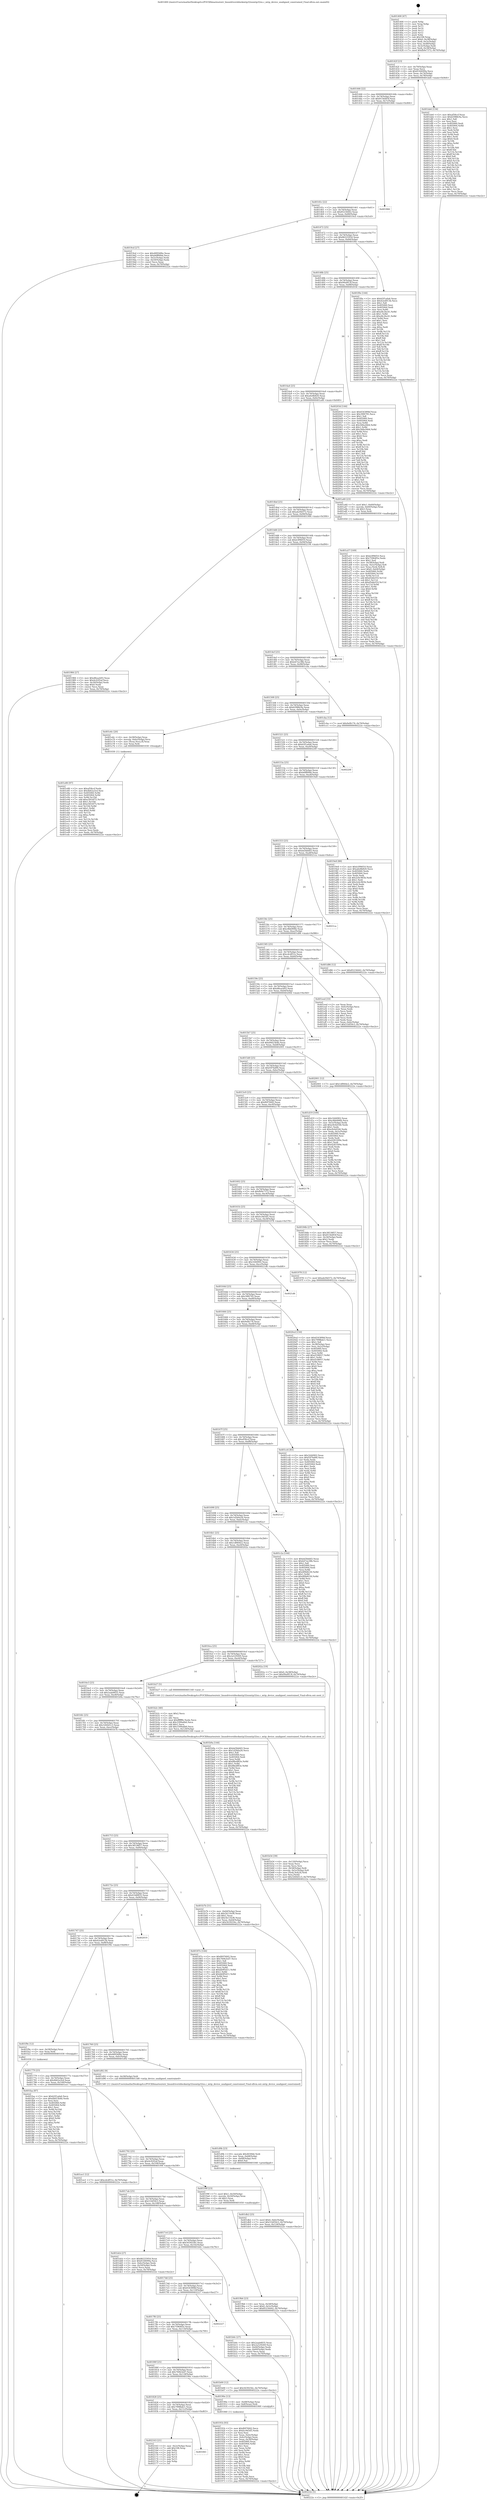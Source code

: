 digraph "0x401400" {
  label = "0x401400 (/mnt/c/Users/mathe/Desktop/tcc/POCII/binaries/extr_linuxdriversblockmtip32xxmtip32xx.c_mtip_device_unaligned_constrained_Final-ollvm.out::main(0))"
  labelloc = "t"
  node[shape=record]

  Entry [label="",width=0.3,height=0.3,shape=circle,fillcolor=black,style=filled]
  "0x40142f" [label="{
     0x40142f [23]\l
     | [instrs]\l
     &nbsp;&nbsp;0x40142f \<+3\>: mov -0x70(%rbp),%eax\l
     &nbsp;&nbsp;0x401432 \<+2\>: mov %eax,%ecx\l
     &nbsp;&nbsp;0x401434 \<+6\>: sub $0x8144099a,%ecx\l
     &nbsp;&nbsp;0x40143a \<+3\>: mov %eax,-0x74(%rbp)\l
     &nbsp;&nbsp;0x40143d \<+3\>: mov %ecx,-0x78(%rbp)\l
     &nbsp;&nbsp;0x401440 \<+6\>: je 0000000000401de6 \<main+0x9e6\>\l
  }"]
  "0x401de6" [label="{
     0x401de6 [134]\l
     | [instrs]\l
     &nbsp;&nbsp;0x401de6 \<+5\>: mov $0xaf58ccf,%eax\l
     &nbsp;&nbsp;0x401deb \<+5\>: mov $0xb5988c9a,%ecx\l
     &nbsp;&nbsp;0x401df0 \<+2\>: mov $0x1,%dl\l
     &nbsp;&nbsp;0x401df2 \<+2\>: xor %esi,%esi\l
     &nbsp;&nbsp;0x401df4 \<+7\>: mov 0x405060,%edi\l
     &nbsp;&nbsp;0x401dfb \<+8\>: mov 0x405064,%r8d\l
     &nbsp;&nbsp;0x401e03 \<+3\>: sub $0x1,%esi\l
     &nbsp;&nbsp;0x401e06 \<+3\>: mov %edi,%r9d\l
     &nbsp;&nbsp;0x401e09 \<+3\>: add %esi,%r9d\l
     &nbsp;&nbsp;0x401e0c \<+4\>: imul %r9d,%edi\l
     &nbsp;&nbsp;0x401e10 \<+3\>: and $0x1,%edi\l
     &nbsp;&nbsp;0x401e13 \<+3\>: cmp $0x0,%edi\l
     &nbsp;&nbsp;0x401e16 \<+4\>: sete %r10b\l
     &nbsp;&nbsp;0x401e1a \<+4\>: cmp $0xa,%r8d\l
     &nbsp;&nbsp;0x401e1e \<+4\>: setl %r11b\l
     &nbsp;&nbsp;0x401e22 \<+3\>: mov %r10b,%bl\l
     &nbsp;&nbsp;0x401e25 \<+3\>: xor $0xff,%bl\l
     &nbsp;&nbsp;0x401e28 \<+3\>: mov %r11b,%r14b\l
     &nbsp;&nbsp;0x401e2b \<+4\>: xor $0xff,%r14b\l
     &nbsp;&nbsp;0x401e2f \<+3\>: xor $0x0,%dl\l
     &nbsp;&nbsp;0x401e32 \<+3\>: mov %bl,%r15b\l
     &nbsp;&nbsp;0x401e35 \<+4\>: and $0x0,%r15b\l
     &nbsp;&nbsp;0x401e39 \<+3\>: and %dl,%r10b\l
     &nbsp;&nbsp;0x401e3c \<+3\>: mov %r14b,%r12b\l
     &nbsp;&nbsp;0x401e3f \<+4\>: and $0x0,%r12b\l
     &nbsp;&nbsp;0x401e43 \<+3\>: and %dl,%r11b\l
     &nbsp;&nbsp;0x401e46 \<+3\>: or %r10b,%r15b\l
     &nbsp;&nbsp;0x401e49 \<+3\>: or %r11b,%r12b\l
     &nbsp;&nbsp;0x401e4c \<+3\>: xor %r12b,%r15b\l
     &nbsp;&nbsp;0x401e4f \<+3\>: or %r14b,%bl\l
     &nbsp;&nbsp;0x401e52 \<+3\>: xor $0xff,%bl\l
     &nbsp;&nbsp;0x401e55 \<+3\>: or $0x0,%dl\l
     &nbsp;&nbsp;0x401e58 \<+2\>: and %dl,%bl\l
     &nbsp;&nbsp;0x401e5a \<+3\>: or %bl,%r15b\l
     &nbsp;&nbsp;0x401e5d \<+4\>: test $0x1,%r15b\l
     &nbsp;&nbsp;0x401e61 \<+3\>: cmovne %ecx,%eax\l
     &nbsp;&nbsp;0x401e64 \<+3\>: mov %eax,-0x70(%rbp)\l
     &nbsp;&nbsp;0x401e67 \<+5\>: jmp 000000000040222e \<main+0xe2e\>\l
  }"]
  "0x401446" [label="{
     0x401446 [22]\l
     | [instrs]\l
     &nbsp;&nbsp;0x401446 \<+5\>: jmp 000000000040144b \<main+0x4b\>\l
     &nbsp;&nbsp;0x40144b \<+3\>: mov -0x74(%rbp),%eax\l
     &nbsp;&nbsp;0x40144e \<+5\>: sub $0x8156d93f,%eax\l
     &nbsp;&nbsp;0x401453 \<+3\>: mov %eax,-0x7c(%rbp)\l
     &nbsp;&nbsp;0x401456 \<+6\>: je 0000000000401866 \<main+0x466\>\l
  }"]
  Exit [label="",width=0.3,height=0.3,shape=circle,fillcolor=black,style=filled,peripheries=2]
  "0x401866" [label="{
     0x401866\l
  }", style=dashed]
  "0x40145c" [label="{
     0x40145c [22]\l
     | [instrs]\l
     &nbsp;&nbsp;0x40145c \<+5\>: jmp 0000000000401461 \<main+0x61\>\l
     &nbsp;&nbsp;0x401461 \<+3\>: mov -0x74(%rbp),%eax\l
     &nbsp;&nbsp;0x401464 \<+5\>: sub $0x85234442,%eax\l
     &nbsp;&nbsp;0x401469 \<+3\>: mov %eax,-0x80(%rbp)\l
     &nbsp;&nbsp;0x40146c \<+6\>: je 00000000004019cd \<main+0x5cd\>\l
  }"]
  "0x401841" [label="{
     0x401841\l
  }", style=dashed]
  "0x4019cd" [label="{
     0x4019cd [27]\l
     | [instrs]\l
     &nbsp;&nbsp;0x4019cd \<+5\>: mov $0x48956f6e,%eax\l
     &nbsp;&nbsp;0x4019d2 \<+5\>: mov $0xb6ff00bb,%ecx\l
     &nbsp;&nbsp;0x4019d7 \<+3\>: mov -0x5c(%rbp),%edx\l
     &nbsp;&nbsp;0x4019da \<+3\>: cmp -0x50(%rbp),%edx\l
     &nbsp;&nbsp;0x4019dd \<+3\>: cmovl %ecx,%eax\l
     &nbsp;&nbsp;0x4019e0 \<+3\>: mov %eax,-0x70(%rbp)\l
     &nbsp;&nbsp;0x4019e3 \<+5\>: jmp 000000000040222e \<main+0xe2e\>\l
  }"]
  "0x401472" [label="{
     0x401472 [25]\l
     | [instrs]\l
     &nbsp;&nbsp;0x401472 \<+5\>: jmp 0000000000401477 \<main+0x77\>\l
     &nbsp;&nbsp;0x401477 \<+3\>: mov -0x74(%rbp),%eax\l
     &nbsp;&nbsp;0x40147a \<+5\>: sub $0x86225954,%eax\l
     &nbsp;&nbsp;0x40147f \<+6\>: mov %eax,-0x84(%rbp)\l
     &nbsp;&nbsp;0x401485 \<+6\>: je 0000000000401f0e \<main+0xb0e\>\l
  }"]
  "0x402163" [label="{
     0x402163 [21]\l
     | [instrs]\l
     &nbsp;&nbsp;0x402163 \<+3\>: mov -0x2c(%rbp),%eax\l
     &nbsp;&nbsp;0x402166 \<+7\>: add $0x108,%rsp\l
     &nbsp;&nbsp;0x40216d \<+1\>: pop %rbx\l
     &nbsp;&nbsp;0x40216e \<+2\>: pop %r12\l
     &nbsp;&nbsp;0x402170 \<+2\>: pop %r13\l
     &nbsp;&nbsp;0x402172 \<+2\>: pop %r14\l
     &nbsp;&nbsp;0x402174 \<+2\>: pop %r15\l
     &nbsp;&nbsp;0x402176 \<+1\>: pop %rbp\l
     &nbsp;&nbsp;0x402177 \<+1\>: ret\l
  }"]
  "0x401f0e" [label="{
     0x401f0e [144]\l
     | [instrs]\l
     &nbsp;&nbsp;0x401f0e \<+5\>: mov $0xb5f1ada6,%eax\l
     &nbsp;&nbsp;0x401f13 \<+5\>: mov $0x42ed913b,%ecx\l
     &nbsp;&nbsp;0x401f18 \<+2\>: mov $0x1,%dl\l
     &nbsp;&nbsp;0x401f1a \<+7\>: mov 0x405060,%esi\l
     &nbsp;&nbsp;0x401f21 \<+7\>: mov 0x405064,%edi\l
     &nbsp;&nbsp;0x401f28 \<+3\>: mov %esi,%r8d\l
     &nbsp;&nbsp;0x401f2b \<+7\>: add $0xe8c2bc41,%r8d\l
     &nbsp;&nbsp;0x401f32 \<+4\>: sub $0x1,%r8d\l
     &nbsp;&nbsp;0x401f36 \<+7\>: sub $0xe8c2bc41,%r8d\l
     &nbsp;&nbsp;0x401f3d \<+4\>: imul %r8d,%esi\l
     &nbsp;&nbsp;0x401f41 \<+3\>: and $0x1,%esi\l
     &nbsp;&nbsp;0x401f44 \<+3\>: cmp $0x0,%esi\l
     &nbsp;&nbsp;0x401f47 \<+4\>: sete %r9b\l
     &nbsp;&nbsp;0x401f4b \<+3\>: cmp $0xa,%edi\l
     &nbsp;&nbsp;0x401f4e \<+4\>: setl %r10b\l
     &nbsp;&nbsp;0x401f52 \<+3\>: mov %r9b,%r11b\l
     &nbsp;&nbsp;0x401f55 \<+4\>: xor $0xff,%r11b\l
     &nbsp;&nbsp;0x401f59 \<+3\>: mov %r10b,%bl\l
     &nbsp;&nbsp;0x401f5c \<+3\>: xor $0xff,%bl\l
     &nbsp;&nbsp;0x401f5f \<+3\>: xor $0x1,%dl\l
     &nbsp;&nbsp;0x401f62 \<+3\>: mov %r11b,%r14b\l
     &nbsp;&nbsp;0x401f65 \<+4\>: and $0xff,%r14b\l
     &nbsp;&nbsp;0x401f69 \<+3\>: and %dl,%r9b\l
     &nbsp;&nbsp;0x401f6c \<+3\>: mov %bl,%r15b\l
     &nbsp;&nbsp;0x401f6f \<+4\>: and $0xff,%r15b\l
     &nbsp;&nbsp;0x401f73 \<+3\>: and %dl,%r10b\l
     &nbsp;&nbsp;0x401f76 \<+3\>: or %r9b,%r14b\l
     &nbsp;&nbsp;0x401f79 \<+3\>: or %r10b,%r15b\l
     &nbsp;&nbsp;0x401f7c \<+3\>: xor %r15b,%r14b\l
     &nbsp;&nbsp;0x401f7f \<+3\>: or %bl,%r11b\l
     &nbsp;&nbsp;0x401f82 \<+4\>: xor $0xff,%r11b\l
     &nbsp;&nbsp;0x401f86 \<+3\>: or $0x1,%dl\l
     &nbsp;&nbsp;0x401f89 \<+3\>: and %dl,%r11b\l
     &nbsp;&nbsp;0x401f8c \<+3\>: or %r11b,%r14b\l
     &nbsp;&nbsp;0x401f8f \<+4\>: test $0x1,%r14b\l
     &nbsp;&nbsp;0x401f93 \<+3\>: cmovne %ecx,%eax\l
     &nbsp;&nbsp;0x401f96 \<+3\>: mov %eax,-0x70(%rbp)\l
     &nbsp;&nbsp;0x401f99 \<+5\>: jmp 000000000040222e \<main+0xe2e\>\l
  }"]
  "0x40148b" [label="{
     0x40148b [25]\l
     | [instrs]\l
     &nbsp;&nbsp;0x40148b \<+5\>: jmp 0000000000401490 \<main+0x90\>\l
     &nbsp;&nbsp;0x401490 \<+3\>: mov -0x74(%rbp),%eax\l
     &nbsp;&nbsp;0x401493 \<+5\>: sub $0x99a9f13f,%eax\l
     &nbsp;&nbsp;0x401498 \<+6\>: mov %eax,-0x88(%rbp)\l
     &nbsp;&nbsp;0x40149e \<+6\>: je 000000000040203d \<main+0xc3d\>\l
  }"]
  "0x401faa" [label="{
     0x401faa [87]\l
     | [instrs]\l
     &nbsp;&nbsp;0x401faa \<+5\>: mov $0xb5f1ada6,%ecx\l
     &nbsp;&nbsp;0x401faf \<+5\>: mov $0xd9d23b4b,%edx\l
     &nbsp;&nbsp;0x401fb4 \<+2\>: xor %esi,%esi\l
     &nbsp;&nbsp;0x401fb6 \<+8\>: mov 0x405060,%r8d\l
     &nbsp;&nbsp;0x401fbe \<+8\>: mov 0x405064,%r9d\l
     &nbsp;&nbsp;0x401fc6 \<+3\>: sub $0x1,%esi\l
     &nbsp;&nbsp;0x401fc9 \<+3\>: mov %r8d,%r10d\l
     &nbsp;&nbsp;0x401fcc \<+3\>: add %esi,%r10d\l
     &nbsp;&nbsp;0x401fcf \<+4\>: imul %r10d,%r8d\l
     &nbsp;&nbsp;0x401fd3 \<+4\>: and $0x1,%r8d\l
     &nbsp;&nbsp;0x401fd7 \<+4\>: cmp $0x0,%r8d\l
     &nbsp;&nbsp;0x401fdb \<+4\>: sete %r11b\l
     &nbsp;&nbsp;0x401fdf \<+4\>: cmp $0xa,%r9d\l
     &nbsp;&nbsp;0x401fe3 \<+3\>: setl %bl\l
     &nbsp;&nbsp;0x401fe6 \<+3\>: mov %r11b,%r14b\l
     &nbsp;&nbsp;0x401fe9 \<+3\>: and %bl,%r14b\l
     &nbsp;&nbsp;0x401fec \<+3\>: xor %bl,%r11b\l
     &nbsp;&nbsp;0x401fef \<+3\>: or %r11b,%r14b\l
     &nbsp;&nbsp;0x401ff2 \<+4\>: test $0x1,%r14b\l
     &nbsp;&nbsp;0x401ff6 \<+3\>: cmovne %edx,%ecx\l
     &nbsp;&nbsp;0x401ff9 \<+3\>: mov %ecx,-0x70(%rbp)\l
     &nbsp;&nbsp;0x401ffc \<+5\>: jmp 000000000040222e \<main+0xe2e\>\l
  }"]
  "0x40203d" [label="{
     0x40203d [144]\l
     | [instrs]\l
     &nbsp;&nbsp;0x40203d \<+5\>: mov $0x654389bf,%eax\l
     &nbsp;&nbsp;0x402042 \<+5\>: mov $0x39f4795,%ecx\l
     &nbsp;&nbsp;0x402047 \<+2\>: mov $0x1,%dl\l
     &nbsp;&nbsp;0x402049 \<+7\>: mov 0x405060,%esi\l
     &nbsp;&nbsp;0x402050 \<+7\>: mov 0x405064,%edi\l
     &nbsp;&nbsp;0x402057 \<+3\>: mov %esi,%r8d\l
     &nbsp;&nbsp;0x40205a \<+7\>: sub $0x568a2664,%r8d\l
     &nbsp;&nbsp;0x402061 \<+4\>: sub $0x1,%r8d\l
     &nbsp;&nbsp;0x402065 \<+7\>: add $0x568a2664,%r8d\l
     &nbsp;&nbsp;0x40206c \<+4\>: imul %r8d,%esi\l
     &nbsp;&nbsp;0x402070 \<+3\>: and $0x1,%esi\l
     &nbsp;&nbsp;0x402073 \<+3\>: cmp $0x0,%esi\l
     &nbsp;&nbsp;0x402076 \<+4\>: sete %r9b\l
     &nbsp;&nbsp;0x40207a \<+3\>: cmp $0xa,%edi\l
     &nbsp;&nbsp;0x40207d \<+4\>: setl %r10b\l
     &nbsp;&nbsp;0x402081 \<+3\>: mov %r9b,%r11b\l
     &nbsp;&nbsp;0x402084 \<+4\>: xor $0xff,%r11b\l
     &nbsp;&nbsp;0x402088 \<+3\>: mov %r10b,%bl\l
     &nbsp;&nbsp;0x40208b \<+3\>: xor $0xff,%bl\l
     &nbsp;&nbsp;0x40208e \<+3\>: xor $0x1,%dl\l
     &nbsp;&nbsp;0x402091 \<+3\>: mov %r11b,%r14b\l
     &nbsp;&nbsp;0x402094 \<+4\>: and $0xff,%r14b\l
     &nbsp;&nbsp;0x402098 \<+3\>: and %dl,%r9b\l
     &nbsp;&nbsp;0x40209b \<+3\>: mov %bl,%r15b\l
     &nbsp;&nbsp;0x40209e \<+4\>: and $0xff,%r15b\l
     &nbsp;&nbsp;0x4020a2 \<+3\>: and %dl,%r10b\l
     &nbsp;&nbsp;0x4020a5 \<+3\>: or %r9b,%r14b\l
     &nbsp;&nbsp;0x4020a8 \<+3\>: or %r10b,%r15b\l
     &nbsp;&nbsp;0x4020ab \<+3\>: xor %r15b,%r14b\l
     &nbsp;&nbsp;0x4020ae \<+3\>: or %bl,%r11b\l
     &nbsp;&nbsp;0x4020b1 \<+4\>: xor $0xff,%r11b\l
     &nbsp;&nbsp;0x4020b5 \<+3\>: or $0x1,%dl\l
     &nbsp;&nbsp;0x4020b8 \<+3\>: and %dl,%r11b\l
     &nbsp;&nbsp;0x4020bb \<+3\>: or %r11b,%r14b\l
     &nbsp;&nbsp;0x4020be \<+4\>: test $0x1,%r14b\l
     &nbsp;&nbsp;0x4020c2 \<+3\>: cmovne %ecx,%eax\l
     &nbsp;&nbsp;0x4020c5 \<+3\>: mov %eax,-0x70(%rbp)\l
     &nbsp;&nbsp;0x4020c8 \<+5\>: jmp 000000000040222e \<main+0xe2e\>\l
  }"]
  "0x4014a4" [label="{
     0x4014a4 [25]\l
     | [instrs]\l
     &nbsp;&nbsp;0x4014a4 \<+5\>: jmp 00000000004014a9 \<main+0xa9\>\l
     &nbsp;&nbsp;0x4014a9 \<+3\>: mov -0x74(%rbp),%eax\l
     &nbsp;&nbsp;0x4014ac \<+5\>: sub $0xa6e8b820,%eax\l
     &nbsp;&nbsp;0x4014b1 \<+6\>: mov %eax,-0x8c(%rbp)\l
     &nbsp;&nbsp;0x4014b7 \<+6\>: je 0000000000401a40 \<main+0x640\>\l
  }"]
  "0x401e80" [label="{
     0x401e80 [97]\l
     | [instrs]\l
     &nbsp;&nbsp;0x401e80 \<+5\>: mov $0xaf58ccf,%edx\l
     &nbsp;&nbsp;0x401e85 \<+5\>: mov $0x4b62a3cd,%esi\l
     &nbsp;&nbsp;0x401e8a \<+8\>: mov 0x405060,%r8d\l
     &nbsp;&nbsp;0x401e92 \<+8\>: mov 0x405064,%r9d\l
     &nbsp;&nbsp;0x401e9a \<+3\>: mov %r8d,%r10d\l
     &nbsp;&nbsp;0x401e9d \<+7\>: add $0xe5816f75,%r10d\l
     &nbsp;&nbsp;0x401ea4 \<+4\>: sub $0x1,%r10d\l
     &nbsp;&nbsp;0x401ea8 \<+7\>: sub $0xe5816f75,%r10d\l
     &nbsp;&nbsp;0x401eaf \<+4\>: imul %r10d,%r8d\l
     &nbsp;&nbsp;0x401eb3 \<+4\>: and $0x1,%r8d\l
     &nbsp;&nbsp;0x401eb7 \<+4\>: cmp $0x0,%r8d\l
     &nbsp;&nbsp;0x401ebb \<+4\>: sete %r11b\l
     &nbsp;&nbsp;0x401ebf \<+4\>: cmp $0xa,%r9d\l
     &nbsp;&nbsp;0x401ec3 \<+3\>: setl %bl\l
     &nbsp;&nbsp;0x401ec6 \<+3\>: mov %r11b,%r14b\l
     &nbsp;&nbsp;0x401ec9 \<+3\>: and %bl,%r14b\l
     &nbsp;&nbsp;0x401ecc \<+3\>: xor %bl,%r11b\l
     &nbsp;&nbsp;0x401ecf \<+3\>: or %r11b,%r14b\l
     &nbsp;&nbsp;0x401ed2 \<+4\>: test $0x1,%r14b\l
     &nbsp;&nbsp;0x401ed6 \<+3\>: cmovne %esi,%edx\l
     &nbsp;&nbsp;0x401ed9 \<+3\>: mov %edx,-0x70(%rbp)\l
     &nbsp;&nbsp;0x401edc \<+5\>: jmp 000000000040222e \<main+0xe2e\>\l
  }"]
  "0x401a40" [label="{
     0x401a40 [23]\l
     | [instrs]\l
     &nbsp;&nbsp;0x401a40 \<+7\>: movl $0x1,-0x60(%rbp)\l
     &nbsp;&nbsp;0x401a47 \<+4\>: movslq -0x60(%rbp),%rax\l
     &nbsp;&nbsp;0x401a4b \<+4\>: shl $0x3,%rax\l
     &nbsp;&nbsp;0x401a4f \<+3\>: mov %rax,%rdi\l
     &nbsp;&nbsp;0x401a52 \<+5\>: call 0000000000401050 \<malloc@plt\>\l
     | [calls]\l
     &nbsp;&nbsp;0x401050 \{1\} (unknown)\l
  }"]
  "0x4014bd" [label="{
     0x4014bd [25]\l
     | [instrs]\l
     &nbsp;&nbsp;0x4014bd \<+5\>: jmp 00000000004014c2 \<main+0xc2\>\l
     &nbsp;&nbsp;0x4014c2 \<+3\>: mov -0x74(%rbp),%eax\l
     &nbsp;&nbsp;0x4014c5 \<+5\>: sub $0xab29d372,%eax\l
     &nbsp;&nbsp;0x4014ca \<+6\>: mov %eax,-0x90(%rbp)\l
     &nbsp;&nbsp;0x4014d0 \<+6\>: je 0000000000401984 \<main+0x584\>\l
  }"]
  "0x401db2" [label="{
     0x401db2 [25]\l
     | [instrs]\l
     &nbsp;&nbsp;0x401db2 \<+7\>: movl $0x0,-0x6c(%rbp)\l
     &nbsp;&nbsp;0x401db9 \<+7\>: movl $0x51bf59c5,-0x70(%rbp)\l
     &nbsp;&nbsp;0x401dc0 \<+6\>: mov %eax,-0x124(%rbp)\l
     &nbsp;&nbsp;0x401dc6 \<+5\>: jmp 000000000040222e \<main+0xe2e\>\l
  }"]
  "0x401984" [label="{
     0x401984 [27]\l
     | [instrs]\l
     &nbsp;&nbsp;0x401984 \<+5\>: mov $0xd8eacb93,%eax\l
     &nbsp;&nbsp;0x401989 \<+5\>: mov $0x4c02f2af,%ecx\l
     &nbsp;&nbsp;0x40198e \<+3\>: mov -0x30(%rbp),%edx\l
     &nbsp;&nbsp;0x401991 \<+3\>: cmp $0x0,%edx\l
     &nbsp;&nbsp;0x401994 \<+3\>: cmove %ecx,%eax\l
     &nbsp;&nbsp;0x401997 \<+3\>: mov %eax,-0x70(%rbp)\l
     &nbsp;&nbsp;0x40199a \<+5\>: jmp 000000000040222e \<main+0xe2e\>\l
  }"]
  "0x4014d6" [label="{
     0x4014d6 [25]\l
     | [instrs]\l
     &nbsp;&nbsp;0x4014d6 \<+5\>: jmp 00000000004014db \<main+0xdb\>\l
     &nbsp;&nbsp;0x4014db \<+3\>: mov -0x74(%rbp),%eax\l
     &nbsp;&nbsp;0x4014de \<+5\>: sub $0xb3f96f10,%eax\l
     &nbsp;&nbsp;0x4014e3 \<+6\>: mov %eax,-0x94(%rbp)\l
     &nbsp;&nbsp;0x4014e9 \<+6\>: je 0000000000402194 \<main+0xd94\>\l
  }"]
  "0x401d9b" [label="{
     0x401d9b [23]\l
     | [instrs]\l
     &nbsp;&nbsp;0x401d9b \<+10\>: movabs $0x4030b6,%rdi\l
     &nbsp;&nbsp;0x401da5 \<+3\>: mov %eax,-0x68(%rbp)\l
     &nbsp;&nbsp;0x401da8 \<+3\>: mov -0x68(%rbp),%esi\l
     &nbsp;&nbsp;0x401dab \<+2\>: mov $0x0,%al\l
     &nbsp;&nbsp;0x401dad \<+5\>: call 0000000000401040 \<printf@plt\>\l
     | [calls]\l
     &nbsp;&nbsp;0x401040 \{1\} (unknown)\l
  }"]
  "0x402194" [label="{
     0x402194\l
  }", style=dashed]
  "0x4014ef" [label="{
     0x4014ef [25]\l
     | [instrs]\l
     &nbsp;&nbsp;0x4014ef \<+5\>: jmp 00000000004014f4 \<main+0xf4\>\l
     &nbsp;&nbsp;0x4014f4 \<+3\>: mov -0x74(%rbp),%eax\l
     &nbsp;&nbsp;0x4014f7 \<+5\>: sub $0xb47ee38b,%eax\l
     &nbsp;&nbsp;0x4014fc \<+6\>: mov %eax,-0x98(%rbp)\l
     &nbsp;&nbsp;0x401502 \<+6\>: je 0000000000401cba \<main+0x8ba\>\l
  }"]
  "0x401b54" [label="{
     0x401b54 [39]\l
     | [instrs]\l
     &nbsp;&nbsp;0x401b54 \<+6\>: mov -0x120(%rbp),%ecx\l
     &nbsp;&nbsp;0x401b5a \<+3\>: imul %eax,%ecx\l
     &nbsp;&nbsp;0x401b5d \<+3\>: movslq %ecx,%rsi\l
     &nbsp;&nbsp;0x401b60 \<+4\>: mov -0x58(%rbp),%rdi\l
     &nbsp;&nbsp;0x401b64 \<+4\>: movslq -0x5c(%rbp),%r8\l
     &nbsp;&nbsp;0x401b68 \<+4\>: mov (%rdi,%r8,8),%rdi\l
     &nbsp;&nbsp;0x401b6c \<+3\>: mov %rsi,(%rdi)\l
     &nbsp;&nbsp;0x401b6f \<+7\>: movl $0x3260d1c3,-0x70(%rbp)\l
     &nbsp;&nbsp;0x401b76 \<+5\>: jmp 000000000040222e \<main+0xe2e\>\l
  }"]
  "0x401cba" [label="{
     0x401cba [12]\l
     | [instrs]\l
     &nbsp;&nbsp;0x401cba \<+7\>: movl $0x9efb176,-0x70(%rbp)\l
     &nbsp;&nbsp;0x401cc1 \<+5\>: jmp 000000000040222e \<main+0xe2e\>\l
  }"]
  "0x401508" [label="{
     0x401508 [25]\l
     | [instrs]\l
     &nbsp;&nbsp;0x401508 \<+5\>: jmp 000000000040150d \<main+0x10d\>\l
     &nbsp;&nbsp;0x40150d \<+3\>: mov -0x74(%rbp),%eax\l
     &nbsp;&nbsp;0x401510 \<+5\>: sub $0xb5988c9a,%eax\l
     &nbsp;&nbsp;0x401515 \<+6\>: mov %eax,-0x9c(%rbp)\l
     &nbsp;&nbsp;0x40151b \<+6\>: je 0000000000401e6c \<main+0xa6c\>\l
  }"]
  "0x401b2c" [label="{
     0x401b2c [40]\l
     | [instrs]\l
     &nbsp;&nbsp;0x401b2c \<+5\>: mov $0x2,%ecx\l
     &nbsp;&nbsp;0x401b31 \<+1\>: cltd\l
     &nbsp;&nbsp;0x401b32 \<+2\>: idiv %ecx\l
     &nbsp;&nbsp;0x401b34 \<+6\>: imul $0xfffffffe,%edx,%ecx\l
     &nbsp;&nbsp;0x401b3a \<+6\>: sub $0x3399a6b0,%ecx\l
     &nbsp;&nbsp;0x401b40 \<+3\>: add $0x1,%ecx\l
     &nbsp;&nbsp;0x401b43 \<+6\>: add $0x3399a6b0,%ecx\l
     &nbsp;&nbsp;0x401b49 \<+6\>: mov %ecx,-0x120(%rbp)\l
     &nbsp;&nbsp;0x401b4f \<+5\>: call 0000000000401160 \<next_i\>\l
     | [calls]\l
     &nbsp;&nbsp;0x401160 \{1\} (/mnt/c/Users/mathe/Desktop/tcc/POCII/binaries/extr_linuxdriversblockmtip32xxmtip32xx.c_mtip_device_unaligned_constrained_Final-ollvm.out::next_i)\l
  }"]
  "0x401e6c" [label="{
     0x401e6c [20]\l
     | [instrs]\l
     &nbsp;&nbsp;0x401e6c \<+4\>: mov -0x58(%rbp),%rax\l
     &nbsp;&nbsp;0x401e70 \<+4\>: movslq -0x6c(%rbp),%rcx\l
     &nbsp;&nbsp;0x401e74 \<+4\>: mov (%rax,%rcx,8),%rax\l
     &nbsp;&nbsp;0x401e78 \<+3\>: mov %rax,%rdi\l
     &nbsp;&nbsp;0x401e7b \<+5\>: call 0000000000401030 \<free@plt\>\l
     | [calls]\l
     &nbsp;&nbsp;0x401030 \{1\} (unknown)\l
  }"]
  "0x401521" [label="{
     0x401521 [25]\l
     | [instrs]\l
     &nbsp;&nbsp;0x401521 \<+5\>: jmp 0000000000401526 \<main+0x126\>\l
     &nbsp;&nbsp;0x401526 \<+3\>: mov -0x74(%rbp),%eax\l
     &nbsp;&nbsp;0x401529 \<+5\>: sub $0xb5f1ada6,%eax\l
     &nbsp;&nbsp;0x40152e \<+6\>: mov %eax,-0xa0(%rbp)\l
     &nbsp;&nbsp;0x401534 \<+6\>: je 000000000040220f \<main+0xe0f\>\l
  }"]
  "0x401a57" [label="{
     0x401a57 [169]\l
     | [instrs]\l
     &nbsp;&nbsp;0x401a57 \<+5\>: mov $0xb3f96f10,%ecx\l
     &nbsp;&nbsp;0x401a5c \<+5\>: mov $0x75964f5e,%edx\l
     &nbsp;&nbsp;0x401a61 \<+3\>: mov $0x1,%sil\l
     &nbsp;&nbsp;0x401a64 \<+4\>: mov -0x58(%rbp),%rdi\l
     &nbsp;&nbsp;0x401a68 \<+4\>: movslq -0x5c(%rbp),%r8\l
     &nbsp;&nbsp;0x401a6c \<+4\>: mov %rax,(%rdi,%r8,8)\l
     &nbsp;&nbsp;0x401a70 \<+7\>: movl $0x0,-0x64(%rbp)\l
     &nbsp;&nbsp;0x401a77 \<+8\>: mov 0x405060,%r9d\l
     &nbsp;&nbsp;0x401a7f \<+8\>: mov 0x405064,%r10d\l
     &nbsp;&nbsp;0x401a87 \<+3\>: mov %r9d,%r11d\l
     &nbsp;&nbsp;0x401a8a \<+7\>: add $0xd5ddcf10,%r11d\l
     &nbsp;&nbsp;0x401a91 \<+4\>: sub $0x1,%r11d\l
     &nbsp;&nbsp;0x401a95 \<+7\>: sub $0xd5ddcf10,%r11d\l
     &nbsp;&nbsp;0x401a9c \<+4\>: imul %r11d,%r9d\l
     &nbsp;&nbsp;0x401aa0 \<+4\>: and $0x1,%r9d\l
     &nbsp;&nbsp;0x401aa4 \<+4\>: cmp $0x0,%r9d\l
     &nbsp;&nbsp;0x401aa8 \<+3\>: sete %bl\l
     &nbsp;&nbsp;0x401aab \<+4\>: cmp $0xa,%r10d\l
     &nbsp;&nbsp;0x401aaf \<+4\>: setl %r14b\l
     &nbsp;&nbsp;0x401ab3 \<+3\>: mov %bl,%r15b\l
     &nbsp;&nbsp;0x401ab6 \<+4\>: xor $0xff,%r15b\l
     &nbsp;&nbsp;0x401aba \<+3\>: mov %r14b,%r12b\l
     &nbsp;&nbsp;0x401abd \<+4\>: xor $0xff,%r12b\l
     &nbsp;&nbsp;0x401ac1 \<+4\>: xor $0x0,%sil\l
     &nbsp;&nbsp;0x401ac5 \<+3\>: mov %r15b,%r13b\l
     &nbsp;&nbsp;0x401ac8 \<+4\>: and $0x0,%r13b\l
     &nbsp;&nbsp;0x401acc \<+3\>: and %sil,%bl\l
     &nbsp;&nbsp;0x401acf \<+3\>: mov %r12b,%al\l
     &nbsp;&nbsp;0x401ad2 \<+2\>: and $0x0,%al\l
     &nbsp;&nbsp;0x401ad4 \<+3\>: and %sil,%r14b\l
     &nbsp;&nbsp;0x401ad7 \<+3\>: or %bl,%r13b\l
     &nbsp;&nbsp;0x401ada \<+3\>: or %r14b,%al\l
     &nbsp;&nbsp;0x401add \<+3\>: xor %al,%r13b\l
     &nbsp;&nbsp;0x401ae0 \<+3\>: or %r12b,%r15b\l
     &nbsp;&nbsp;0x401ae3 \<+4\>: xor $0xff,%r15b\l
     &nbsp;&nbsp;0x401ae7 \<+4\>: or $0x0,%sil\l
     &nbsp;&nbsp;0x401aeb \<+3\>: and %sil,%r15b\l
     &nbsp;&nbsp;0x401aee \<+3\>: or %r15b,%r13b\l
     &nbsp;&nbsp;0x401af1 \<+4\>: test $0x1,%r13b\l
     &nbsp;&nbsp;0x401af5 \<+3\>: cmovne %edx,%ecx\l
     &nbsp;&nbsp;0x401af8 \<+3\>: mov %ecx,-0x70(%rbp)\l
     &nbsp;&nbsp;0x401afb \<+5\>: jmp 000000000040222e \<main+0xe2e\>\l
  }"]
  "0x40220f" [label="{
     0x40220f\l
  }", style=dashed]
  "0x40153a" [label="{
     0x40153a [25]\l
     | [instrs]\l
     &nbsp;&nbsp;0x40153a \<+5\>: jmp 000000000040153f \<main+0x13f\>\l
     &nbsp;&nbsp;0x40153f \<+3\>: mov -0x74(%rbp),%eax\l
     &nbsp;&nbsp;0x401542 \<+5\>: sub $0xb6ff00bb,%eax\l
     &nbsp;&nbsp;0x401547 \<+6\>: mov %eax,-0xa4(%rbp)\l
     &nbsp;&nbsp;0x40154d \<+6\>: je 00000000004019e8 \<main+0x5e8\>\l
  }"]
  "0x4019b6" [label="{
     0x4019b6 [23]\l
     | [instrs]\l
     &nbsp;&nbsp;0x4019b6 \<+4\>: mov %rax,-0x58(%rbp)\l
     &nbsp;&nbsp;0x4019ba \<+7\>: movl $0x0,-0x5c(%rbp)\l
     &nbsp;&nbsp;0x4019c1 \<+7\>: movl $0x85234442,-0x70(%rbp)\l
     &nbsp;&nbsp;0x4019c8 \<+5\>: jmp 000000000040222e \<main+0xe2e\>\l
  }"]
  "0x4019e8" [label="{
     0x4019e8 [88]\l
     | [instrs]\l
     &nbsp;&nbsp;0x4019e8 \<+5\>: mov $0xb3f96f10,%eax\l
     &nbsp;&nbsp;0x4019ed \<+5\>: mov $0xa6e8b820,%ecx\l
     &nbsp;&nbsp;0x4019f2 \<+7\>: mov 0x405060,%edx\l
     &nbsp;&nbsp;0x4019f9 \<+7\>: mov 0x405064,%esi\l
     &nbsp;&nbsp;0x401a00 \<+2\>: mov %edx,%edi\l
     &nbsp;&nbsp;0x401a02 \<+6\>: sub $0x2e4c965b,%edi\l
     &nbsp;&nbsp;0x401a08 \<+3\>: sub $0x1,%edi\l
     &nbsp;&nbsp;0x401a0b \<+6\>: add $0x2e4c965b,%edi\l
     &nbsp;&nbsp;0x401a11 \<+3\>: imul %edi,%edx\l
     &nbsp;&nbsp;0x401a14 \<+3\>: and $0x1,%edx\l
     &nbsp;&nbsp;0x401a17 \<+3\>: cmp $0x0,%edx\l
     &nbsp;&nbsp;0x401a1a \<+4\>: sete %r8b\l
     &nbsp;&nbsp;0x401a1e \<+3\>: cmp $0xa,%esi\l
     &nbsp;&nbsp;0x401a21 \<+4\>: setl %r9b\l
     &nbsp;&nbsp;0x401a25 \<+3\>: mov %r8b,%r10b\l
     &nbsp;&nbsp;0x401a28 \<+3\>: and %r9b,%r10b\l
     &nbsp;&nbsp;0x401a2b \<+3\>: xor %r9b,%r8b\l
     &nbsp;&nbsp;0x401a2e \<+3\>: or %r8b,%r10b\l
     &nbsp;&nbsp;0x401a31 \<+4\>: test $0x1,%r10b\l
     &nbsp;&nbsp;0x401a35 \<+3\>: cmovne %ecx,%eax\l
     &nbsp;&nbsp;0x401a38 \<+3\>: mov %eax,-0x70(%rbp)\l
     &nbsp;&nbsp;0x401a3b \<+5\>: jmp 000000000040222e \<main+0xe2e\>\l
  }"]
  "0x401553" [label="{
     0x401553 [25]\l
     | [instrs]\l
     &nbsp;&nbsp;0x401553 \<+5\>: jmp 0000000000401558 \<main+0x158\>\l
     &nbsp;&nbsp;0x401558 \<+3\>: mov -0x74(%rbp),%eax\l
     &nbsp;&nbsp;0x40155b \<+5\>: sub $0xbd3bbfd3,%eax\l
     &nbsp;&nbsp;0x401560 \<+6\>: mov %eax,-0xa8(%rbp)\l
     &nbsp;&nbsp;0x401566 \<+6\>: je 00000000004021ca \<main+0xdca\>\l
  }"]
  "0x40191b" [label="{
     0x40191b [93]\l
     | [instrs]\l
     &nbsp;&nbsp;0x40191b \<+5\>: mov $0xf6976fd2,%ecx\l
     &nbsp;&nbsp;0x401920 \<+5\>: mov $0xfcc9d3d5,%edx\l
     &nbsp;&nbsp;0x401925 \<+2\>: xor %esi,%esi\l
     &nbsp;&nbsp;0x401927 \<+3\>: mov %eax,-0x4c(%rbp)\l
     &nbsp;&nbsp;0x40192a \<+3\>: mov -0x4c(%rbp),%eax\l
     &nbsp;&nbsp;0x40192d \<+3\>: mov %eax,-0x30(%rbp)\l
     &nbsp;&nbsp;0x401930 \<+7\>: mov 0x405060,%eax\l
     &nbsp;&nbsp;0x401937 \<+8\>: mov 0x405064,%r8d\l
     &nbsp;&nbsp;0x40193f \<+3\>: sub $0x1,%esi\l
     &nbsp;&nbsp;0x401942 \<+3\>: mov %eax,%r9d\l
     &nbsp;&nbsp;0x401945 \<+3\>: add %esi,%r9d\l
     &nbsp;&nbsp;0x401948 \<+4\>: imul %r9d,%eax\l
     &nbsp;&nbsp;0x40194c \<+3\>: and $0x1,%eax\l
     &nbsp;&nbsp;0x40194f \<+3\>: cmp $0x0,%eax\l
     &nbsp;&nbsp;0x401952 \<+4\>: sete %r10b\l
     &nbsp;&nbsp;0x401956 \<+4\>: cmp $0xa,%r8d\l
     &nbsp;&nbsp;0x40195a \<+4\>: setl %r11b\l
     &nbsp;&nbsp;0x40195e \<+3\>: mov %r10b,%bl\l
     &nbsp;&nbsp;0x401961 \<+3\>: and %r11b,%bl\l
     &nbsp;&nbsp;0x401964 \<+3\>: xor %r11b,%r10b\l
     &nbsp;&nbsp;0x401967 \<+3\>: or %r10b,%bl\l
     &nbsp;&nbsp;0x40196a \<+3\>: test $0x1,%bl\l
     &nbsp;&nbsp;0x40196d \<+3\>: cmovne %edx,%ecx\l
     &nbsp;&nbsp;0x401970 \<+3\>: mov %ecx,-0x70(%rbp)\l
     &nbsp;&nbsp;0x401973 \<+5\>: jmp 000000000040222e \<main+0xe2e\>\l
  }"]
  "0x4021ca" [label="{
     0x4021ca\l
  }", style=dashed]
  "0x40156c" [label="{
     0x40156c [25]\l
     | [instrs]\l
     &nbsp;&nbsp;0x40156c \<+5\>: jmp 0000000000401571 \<main+0x171\>\l
     &nbsp;&nbsp;0x401571 \<+3\>: mov -0x74(%rbp),%eax\l
     &nbsp;&nbsp;0x401574 \<+5\>: sub $0xc8bb906b,%eax\l
     &nbsp;&nbsp;0x401579 \<+6\>: mov %eax,-0xac(%rbp)\l
     &nbsp;&nbsp;0x40157f \<+6\>: je 0000000000401d86 \<main+0x986\>\l
  }"]
  "0x401828" [label="{
     0x401828 [25]\l
     | [instrs]\l
     &nbsp;&nbsp;0x401828 \<+5\>: jmp 000000000040182d \<main+0x42d\>\l
     &nbsp;&nbsp;0x40182d \<+3\>: mov -0x74(%rbp),%eax\l
     &nbsp;&nbsp;0x401830 \<+5\>: sub $0x7998bdc1,%eax\l
     &nbsp;&nbsp;0x401835 \<+6\>: mov %eax,-0x11c(%rbp)\l
     &nbsp;&nbsp;0x40183b \<+6\>: je 0000000000402163 \<main+0xd63\>\l
  }"]
  "0x401d86" [label="{
     0x401d86 [12]\l
     | [instrs]\l
     &nbsp;&nbsp;0x401d86 \<+7\>: movl $0x85234442,-0x70(%rbp)\l
     &nbsp;&nbsp;0x401d8d \<+5\>: jmp 000000000040222e \<main+0xe2e\>\l
  }"]
  "0x401585" [label="{
     0x401585 [25]\l
     | [instrs]\l
     &nbsp;&nbsp;0x401585 \<+5\>: jmp 000000000040158a \<main+0x18a\>\l
     &nbsp;&nbsp;0x40158a \<+3\>: mov -0x74(%rbp),%eax\l
     &nbsp;&nbsp;0x40158d \<+5\>: sub $0xcdcdf51e,%eax\l
     &nbsp;&nbsp;0x401592 \<+6\>: mov %eax,-0xb0(%rbp)\l
     &nbsp;&nbsp;0x401598 \<+6\>: je 0000000000401eed \<main+0xaed\>\l
  }"]
  "0x40190e" [label="{
     0x40190e [13]\l
     | [instrs]\l
     &nbsp;&nbsp;0x40190e \<+4\>: mov -0x48(%rbp),%rax\l
     &nbsp;&nbsp;0x401912 \<+4\>: mov 0x8(%rax),%rdi\l
     &nbsp;&nbsp;0x401916 \<+5\>: call 0000000000401060 \<atoi@plt\>\l
     | [calls]\l
     &nbsp;&nbsp;0x401060 \{1\} (unknown)\l
  }"]
  "0x401eed" [label="{
     0x401eed [33]\l
     | [instrs]\l
     &nbsp;&nbsp;0x401eed \<+2\>: xor %eax,%eax\l
     &nbsp;&nbsp;0x401eef \<+3\>: mov -0x6c(%rbp),%ecx\l
     &nbsp;&nbsp;0x401ef2 \<+2\>: mov %eax,%edx\l
     &nbsp;&nbsp;0x401ef4 \<+2\>: sub %ecx,%edx\l
     &nbsp;&nbsp;0x401ef6 \<+2\>: mov %eax,%ecx\l
     &nbsp;&nbsp;0x401ef8 \<+3\>: sub $0x1,%ecx\l
     &nbsp;&nbsp;0x401efb \<+2\>: add %ecx,%edx\l
     &nbsp;&nbsp;0x401efd \<+2\>: sub %edx,%eax\l
     &nbsp;&nbsp;0x401eff \<+3\>: mov %eax,-0x6c(%rbp)\l
     &nbsp;&nbsp;0x401f02 \<+7\>: movl $0x51bf59c5,-0x70(%rbp)\l
     &nbsp;&nbsp;0x401f09 \<+5\>: jmp 000000000040222e \<main+0xe2e\>\l
  }"]
  "0x40159e" [label="{
     0x40159e [25]\l
     | [instrs]\l
     &nbsp;&nbsp;0x40159e \<+5\>: jmp 00000000004015a3 \<main+0x1a3\>\l
     &nbsp;&nbsp;0x4015a3 \<+3\>: mov -0x74(%rbp),%eax\l
     &nbsp;&nbsp;0x4015a6 \<+5\>: sub $0xd8eacb93,%eax\l
     &nbsp;&nbsp;0x4015ab \<+6\>: mov %eax,-0xb4(%rbp)\l
     &nbsp;&nbsp;0x4015b1 \<+6\>: je 000000000040200d \<main+0xc0d\>\l
  }"]
  "0x40180f" [label="{
     0x40180f [25]\l
     | [instrs]\l
     &nbsp;&nbsp;0x40180f \<+5\>: jmp 0000000000401814 \<main+0x414\>\l
     &nbsp;&nbsp;0x401814 \<+3\>: mov -0x74(%rbp),%eax\l
     &nbsp;&nbsp;0x401817 \<+5\>: sub $0x760b3ed7,%eax\l
     &nbsp;&nbsp;0x40181c \<+6\>: mov %eax,-0x118(%rbp)\l
     &nbsp;&nbsp;0x401822 \<+6\>: je 000000000040190e \<main+0x50e\>\l
  }"]
  "0x40200d" [label="{
     0x40200d\l
  }", style=dashed]
  "0x4015b7" [label="{
     0x4015b7 [25]\l
     | [instrs]\l
     &nbsp;&nbsp;0x4015b7 \<+5\>: jmp 00000000004015bc \<main+0x1bc\>\l
     &nbsp;&nbsp;0x4015bc \<+3\>: mov -0x74(%rbp),%eax\l
     &nbsp;&nbsp;0x4015bf \<+5\>: sub $0xd9d23b4b,%eax\l
     &nbsp;&nbsp;0x4015c4 \<+6\>: mov %eax,-0xb8(%rbp)\l
     &nbsp;&nbsp;0x4015ca \<+6\>: je 0000000000402001 \<main+0xc01\>\l
  }"]
  "0x401b00" [label="{
     0x401b00 [12]\l
     | [instrs]\l
     &nbsp;&nbsp;0x401b00 \<+7\>: movl $0x5639256c,-0x70(%rbp)\l
     &nbsp;&nbsp;0x401b07 \<+5\>: jmp 000000000040222e \<main+0xe2e\>\l
  }"]
  "0x402001" [label="{
     0x402001 [12]\l
     | [instrs]\l
     &nbsp;&nbsp;0x402001 \<+7\>: movl $0x1df064e2,-0x70(%rbp)\l
     &nbsp;&nbsp;0x402008 \<+5\>: jmp 000000000040222e \<main+0xe2e\>\l
  }"]
  "0x4015d0" [label="{
     0x4015d0 [25]\l
     | [instrs]\l
     &nbsp;&nbsp;0x4015d0 \<+5\>: jmp 00000000004015d5 \<main+0x1d5\>\l
     &nbsp;&nbsp;0x4015d5 \<+3\>: mov -0x74(%rbp),%eax\l
     &nbsp;&nbsp;0x4015d8 \<+5\>: sub $0xf3f7bd90,%eax\l
     &nbsp;&nbsp;0x4015dd \<+6\>: mov %eax,-0xbc(%rbp)\l
     &nbsp;&nbsp;0x4015e3 \<+6\>: je 0000000000401d19 \<main+0x919\>\l
  }"]
  "0x4017f6" [label="{
     0x4017f6 [25]\l
     | [instrs]\l
     &nbsp;&nbsp;0x4017f6 \<+5\>: jmp 00000000004017fb \<main+0x3fb\>\l
     &nbsp;&nbsp;0x4017fb \<+3\>: mov -0x74(%rbp),%eax\l
     &nbsp;&nbsp;0x4017fe \<+5\>: sub $0x75964f5e,%eax\l
     &nbsp;&nbsp;0x401803 \<+6\>: mov %eax,-0x114(%rbp)\l
     &nbsp;&nbsp;0x401809 \<+6\>: je 0000000000401b00 \<main+0x700\>\l
  }"]
  "0x401d19" [label="{
     0x401d19 [109]\l
     | [instrs]\l
     &nbsp;&nbsp;0x401d19 \<+5\>: mov $0x1644902,%eax\l
     &nbsp;&nbsp;0x401d1e \<+5\>: mov $0xc8bb906b,%ecx\l
     &nbsp;&nbsp;0x401d23 \<+3\>: mov -0x5c(%rbp),%edx\l
     &nbsp;&nbsp;0x401d26 \<+6\>: add $0xe9c6d166,%edx\l
     &nbsp;&nbsp;0x401d2c \<+3\>: add $0x1,%edx\l
     &nbsp;&nbsp;0x401d2f \<+6\>: sub $0xe9c6d166,%edx\l
     &nbsp;&nbsp;0x401d35 \<+3\>: mov %edx,-0x5c(%rbp)\l
     &nbsp;&nbsp;0x401d38 \<+7\>: mov 0x405060,%edx\l
     &nbsp;&nbsp;0x401d3f \<+7\>: mov 0x405064,%esi\l
     &nbsp;&nbsp;0x401d46 \<+2\>: mov %edx,%edi\l
     &nbsp;&nbsp;0x401d48 \<+6\>: sub $0x4283309e,%edi\l
     &nbsp;&nbsp;0x401d4e \<+3\>: sub $0x1,%edi\l
     &nbsp;&nbsp;0x401d51 \<+6\>: add $0x4283309e,%edi\l
     &nbsp;&nbsp;0x401d57 \<+3\>: imul %edi,%edx\l
     &nbsp;&nbsp;0x401d5a \<+3\>: and $0x1,%edx\l
     &nbsp;&nbsp;0x401d5d \<+3\>: cmp $0x0,%edx\l
     &nbsp;&nbsp;0x401d60 \<+4\>: sete %r8b\l
     &nbsp;&nbsp;0x401d64 \<+3\>: cmp $0xa,%esi\l
     &nbsp;&nbsp;0x401d67 \<+4\>: setl %r9b\l
     &nbsp;&nbsp;0x401d6b \<+3\>: mov %r8b,%r10b\l
     &nbsp;&nbsp;0x401d6e \<+3\>: and %r9b,%r10b\l
     &nbsp;&nbsp;0x401d71 \<+3\>: xor %r9b,%r8b\l
     &nbsp;&nbsp;0x401d74 \<+3\>: or %r8b,%r10b\l
     &nbsp;&nbsp;0x401d77 \<+4\>: test $0x1,%r10b\l
     &nbsp;&nbsp;0x401d7b \<+3\>: cmovne %ecx,%eax\l
     &nbsp;&nbsp;0x401d7e \<+3\>: mov %eax,-0x70(%rbp)\l
     &nbsp;&nbsp;0x401d81 \<+5\>: jmp 000000000040222e \<main+0xe2e\>\l
  }"]
  "0x4015e9" [label="{
     0x4015e9 [25]\l
     | [instrs]\l
     &nbsp;&nbsp;0x4015e9 \<+5\>: jmp 00000000004015ee \<main+0x1ee\>\l
     &nbsp;&nbsp;0x4015ee \<+3\>: mov -0x74(%rbp),%eax\l
     &nbsp;&nbsp;0x4015f1 \<+5\>: sub $0xf6976fd2,%eax\l
     &nbsp;&nbsp;0x4015f6 \<+6\>: mov %eax,-0xc0(%rbp)\l
     &nbsp;&nbsp;0x4015fc \<+6\>: je 0000000000402178 \<main+0xd78\>\l
  }"]
  "0x402227" [label="{
     0x402227\l
  }", style=dashed]
  "0x402178" [label="{
     0x402178\l
  }", style=dashed]
  "0x401602" [label="{
     0x401602 [25]\l
     | [instrs]\l
     &nbsp;&nbsp;0x401602 \<+5\>: jmp 0000000000401607 \<main+0x207\>\l
     &nbsp;&nbsp;0x401607 \<+3\>: mov -0x74(%rbp),%eax\l
     &nbsp;&nbsp;0x40160a \<+5\>: sub $0xfb9e7372,%eax\l
     &nbsp;&nbsp;0x40160f \<+6\>: mov %eax,-0xc4(%rbp)\l
     &nbsp;&nbsp;0x401615 \<+6\>: je 000000000040184b \<main+0x44b\>\l
  }"]
  "0x4017dd" [label="{
     0x4017dd [25]\l
     | [instrs]\l
     &nbsp;&nbsp;0x4017dd \<+5\>: jmp 00000000004017e2 \<main+0x3e2\>\l
     &nbsp;&nbsp;0x4017e2 \<+3\>: mov -0x74(%rbp),%eax\l
     &nbsp;&nbsp;0x4017e5 \<+5\>: sub $0x654389bf,%eax\l
     &nbsp;&nbsp;0x4017ea \<+6\>: mov %eax,-0x110(%rbp)\l
     &nbsp;&nbsp;0x4017f0 \<+6\>: je 0000000000402227 \<main+0xe27\>\l
  }"]
  "0x40184b" [label="{
     0x40184b [27]\l
     | [instrs]\l
     &nbsp;&nbsp;0x40184b \<+5\>: mov $0x38538f57,%eax\l
     &nbsp;&nbsp;0x401850 \<+5\>: mov $0x8156d93f,%ecx\l
     &nbsp;&nbsp;0x401855 \<+3\>: mov -0x34(%rbp),%edx\l
     &nbsp;&nbsp;0x401858 \<+3\>: cmp $0x2,%edx\l
     &nbsp;&nbsp;0x40185b \<+3\>: cmovne %ecx,%eax\l
     &nbsp;&nbsp;0x40185e \<+3\>: mov %eax,-0x70(%rbp)\l
     &nbsp;&nbsp;0x401861 \<+5\>: jmp 000000000040222e \<main+0xe2e\>\l
  }"]
  "0x40161b" [label="{
     0x40161b [25]\l
     | [instrs]\l
     &nbsp;&nbsp;0x40161b \<+5\>: jmp 0000000000401620 \<main+0x220\>\l
     &nbsp;&nbsp;0x401620 \<+3\>: mov -0x74(%rbp),%eax\l
     &nbsp;&nbsp;0x401623 \<+5\>: sub $0xfcc9d3d5,%eax\l
     &nbsp;&nbsp;0x401628 \<+6\>: mov %eax,-0xc8(%rbp)\l
     &nbsp;&nbsp;0x40162e \<+6\>: je 0000000000401978 \<main+0x578\>\l
  }"]
  "0x40222e" [label="{
     0x40222e [5]\l
     | [instrs]\l
     &nbsp;&nbsp;0x40222e \<+5\>: jmp 000000000040142f \<main+0x2f\>\l
  }"]
  "0x401400" [label="{
     0x401400 [47]\l
     | [instrs]\l
     &nbsp;&nbsp;0x401400 \<+1\>: push %rbp\l
     &nbsp;&nbsp;0x401401 \<+3\>: mov %rsp,%rbp\l
     &nbsp;&nbsp;0x401404 \<+2\>: push %r15\l
     &nbsp;&nbsp;0x401406 \<+2\>: push %r14\l
     &nbsp;&nbsp;0x401408 \<+2\>: push %r13\l
     &nbsp;&nbsp;0x40140a \<+2\>: push %r12\l
     &nbsp;&nbsp;0x40140c \<+1\>: push %rbx\l
     &nbsp;&nbsp;0x40140d \<+7\>: sub $0x108,%rsp\l
     &nbsp;&nbsp;0x401414 \<+7\>: movl $0x0,-0x38(%rbp)\l
     &nbsp;&nbsp;0x40141b \<+3\>: mov %edi,-0x3c(%rbp)\l
     &nbsp;&nbsp;0x40141e \<+4\>: mov %rsi,-0x48(%rbp)\l
     &nbsp;&nbsp;0x401422 \<+3\>: mov -0x3c(%rbp),%edi\l
     &nbsp;&nbsp;0x401425 \<+3\>: mov %edi,-0x34(%rbp)\l
     &nbsp;&nbsp;0x401428 \<+7\>: movl $0xfb9e7372,-0x70(%rbp)\l
  }"]
  "0x401b0c" [label="{
     0x401b0c [27]\l
     | [instrs]\l
     &nbsp;&nbsp;0x401b0c \<+5\>: mov $0x2aab4835,%eax\l
     &nbsp;&nbsp;0x401b11 \<+5\>: mov $0x2a529269,%ecx\l
     &nbsp;&nbsp;0x401b16 \<+3\>: mov -0x64(%rbp),%edx\l
     &nbsp;&nbsp;0x401b19 \<+3\>: cmp -0x60(%rbp),%edx\l
     &nbsp;&nbsp;0x401b1c \<+3\>: cmovl %ecx,%eax\l
     &nbsp;&nbsp;0x401b1f \<+3\>: mov %eax,-0x70(%rbp)\l
     &nbsp;&nbsp;0x401b22 \<+5\>: jmp 000000000040222e \<main+0xe2e\>\l
  }"]
  "0x401978" [label="{
     0x401978 [12]\l
     | [instrs]\l
     &nbsp;&nbsp;0x401978 \<+7\>: movl $0xab29d372,-0x70(%rbp)\l
     &nbsp;&nbsp;0x40197f \<+5\>: jmp 000000000040222e \<main+0xe2e\>\l
  }"]
  "0x401634" [label="{
     0x401634 [25]\l
     | [instrs]\l
     &nbsp;&nbsp;0x401634 \<+5\>: jmp 0000000000401639 \<main+0x239\>\l
     &nbsp;&nbsp;0x401639 \<+3\>: mov -0x74(%rbp),%eax\l
     &nbsp;&nbsp;0x40163c \<+5\>: sub $0x1644902,%eax\l
     &nbsp;&nbsp;0x401641 \<+6\>: mov %eax,-0xcc(%rbp)\l
     &nbsp;&nbsp;0x401647 \<+6\>: je 00000000004021d6 \<main+0xdd6\>\l
  }"]
  "0x4017c4" [label="{
     0x4017c4 [25]\l
     | [instrs]\l
     &nbsp;&nbsp;0x4017c4 \<+5\>: jmp 00000000004017c9 \<main+0x3c9\>\l
     &nbsp;&nbsp;0x4017c9 \<+3\>: mov -0x74(%rbp),%eax\l
     &nbsp;&nbsp;0x4017cc \<+5\>: sub $0x5639256c,%eax\l
     &nbsp;&nbsp;0x4017d1 \<+6\>: mov %eax,-0x10c(%rbp)\l
     &nbsp;&nbsp;0x4017d7 \<+6\>: je 0000000000401b0c \<main+0x70c\>\l
  }"]
  "0x4021d6" [label="{
     0x4021d6\l
  }", style=dashed]
  "0x40164d" [label="{
     0x40164d [25]\l
     | [instrs]\l
     &nbsp;&nbsp;0x40164d \<+5\>: jmp 0000000000401652 \<main+0x252\>\l
     &nbsp;&nbsp;0x401652 \<+3\>: mov -0x74(%rbp),%eax\l
     &nbsp;&nbsp;0x401655 \<+5\>: sub $0x39f4795,%eax\l
     &nbsp;&nbsp;0x40165a \<+6\>: mov %eax,-0xd0(%rbp)\l
     &nbsp;&nbsp;0x401660 \<+6\>: je 00000000004020cd \<main+0xccd\>\l
  }"]
  "0x401dcb" [label="{
     0x401dcb [27]\l
     | [instrs]\l
     &nbsp;&nbsp;0x401dcb \<+5\>: mov $0x86225954,%eax\l
     &nbsp;&nbsp;0x401dd0 \<+5\>: mov $0x8144099a,%ecx\l
     &nbsp;&nbsp;0x401dd5 \<+3\>: mov -0x6c(%rbp),%edx\l
     &nbsp;&nbsp;0x401dd8 \<+3\>: cmp -0x50(%rbp),%edx\l
     &nbsp;&nbsp;0x401ddb \<+3\>: cmovl %ecx,%eax\l
     &nbsp;&nbsp;0x401dde \<+3\>: mov %eax,-0x70(%rbp)\l
     &nbsp;&nbsp;0x401de1 \<+5\>: jmp 000000000040222e \<main+0xe2e\>\l
  }"]
  "0x4020cd" [label="{
     0x4020cd [150]\l
     | [instrs]\l
     &nbsp;&nbsp;0x4020cd \<+5\>: mov $0x654389bf,%eax\l
     &nbsp;&nbsp;0x4020d2 \<+5\>: mov $0x7998bdc1,%ecx\l
     &nbsp;&nbsp;0x4020d7 \<+2\>: mov $0x1,%dl\l
     &nbsp;&nbsp;0x4020d9 \<+3\>: mov -0x38(%rbp),%esi\l
     &nbsp;&nbsp;0x4020dc \<+3\>: mov %esi,-0x2c(%rbp)\l
     &nbsp;&nbsp;0x4020df \<+7\>: mov 0x405060,%esi\l
     &nbsp;&nbsp;0x4020e6 \<+7\>: mov 0x405064,%edi\l
     &nbsp;&nbsp;0x4020ed \<+3\>: mov %esi,%r8d\l
     &nbsp;&nbsp;0x4020f0 \<+7\>: add $0xd108057,%r8d\l
     &nbsp;&nbsp;0x4020f7 \<+4\>: sub $0x1,%r8d\l
     &nbsp;&nbsp;0x4020fb \<+7\>: sub $0xd108057,%r8d\l
     &nbsp;&nbsp;0x402102 \<+4\>: imul %r8d,%esi\l
     &nbsp;&nbsp;0x402106 \<+3\>: and $0x1,%esi\l
     &nbsp;&nbsp;0x402109 \<+3\>: cmp $0x0,%esi\l
     &nbsp;&nbsp;0x40210c \<+4\>: sete %r9b\l
     &nbsp;&nbsp;0x402110 \<+3\>: cmp $0xa,%edi\l
     &nbsp;&nbsp;0x402113 \<+4\>: setl %r10b\l
     &nbsp;&nbsp;0x402117 \<+3\>: mov %r9b,%r11b\l
     &nbsp;&nbsp;0x40211a \<+4\>: xor $0xff,%r11b\l
     &nbsp;&nbsp;0x40211e \<+3\>: mov %r10b,%bl\l
     &nbsp;&nbsp;0x402121 \<+3\>: xor $0xff,%bl\l
     &nbsp;&nbsp;0x402124 \<+3\>: xor $0x0,%dl\l
     &nbsp;&nbsp;0x402127 \<+3\>: mov %r11b,%r14b\l
     &nbsp;&nbsp;0x40212a \<+4\>: and $0x0,%r14b\l
     &nbsp;&nbsp;0x40212e \<+3\>: and %dl,%r9b\l
     &nbsp;&nbsp;0x402131 \<+3\>: mov %bl,%r15b\l
     &nbsp;&nbsp;0x402134 \<+4\>: and $0x0,%r15b\l
     &nbsp;&nbsp;0x402138 \<+3\>: and %dl,%r10b\l
     &nbsp;&nbsp;0x40213b \<+3\>: or %r9b,%r14b\l
     &nbsp;&nbsp;0x40213e \<+3\>: or %r10b,%r15b\l
     &nbsp;&nbsp;0x402141 \<+3\>: xor %r15b,%r14b\l
     &nbsp;&nbsp;0x402144 \<+3\>: or %bl,%r11b\l
     &nbsp;&nbsp;0x402147 \<+4\>: xor $0xff,%r11b\l
     &nbsp;&nbsp;0x40214b \<+3\>: or $0x0,%dl\l
     &nbsp;&nbsp;0x40214e \<+3\>: and %dl,%r11b\l
     &nbsp;&nbsp;0x402151 \<+3\>: or %r11b,%r14b\l
     &nbsp;&nbsp;0x402154 \<+4\>: test $0x1,%r14b\l
     &nbsp;&nbsp;0x402158 \<+3\>: cmovne %ecx,%eax\l
     &nbsp;&nbsp;0x40215b \<+3\>: mov %eax,-0x70(%rbp)\l
     &nbsp;&nbsp;0x40215e \<+5\>: jmp 000000000040222e \<main+0xe2e\>\l
  }"]
  "0x401666" [label="{
     0x401666 [25]\l
     | [instrs]\l
     &nbsp;&nbsp;0x401666 \<+5\>: jmp 000000000040166b \<main+0x26b\>\l
     &nbsp;&nbsp;0x40166b \<+3\>: mov -0x74(%rbp),%eax\l
     &nbsp;&nbsp;0x40166e \<+5\>: sub $0x9efb176,%eax\l
     &nbsp;&nbsp;0x401673 \<+6\>: mov %eax,-0xd4(%rbp)\l
     &nbsp;&nbsp;0x401679 \<+6\>: je 0000000000401cc6 \<main+0x8c6\>\l
  }"]
  "0x4017ab" [label="{
     0x4017ab [25]\l
     | [instrs]\l
     &nbsp;&nbsp;0x4017ab \<+5\>: jmp 00000000004017b0 \<main+0x3b0\>\l
     &nbsp;&nbsp;0x4017b0 \<+3\>: mov -0x74(%rbp),%eax\l
     &nbsp;&nbsp;0x4017b3 \<+5\>: sub $0x51bf59c5,%eax\l
     &nbsp;&nbsp;0x4017b8 \<+6\>: mov %eax,-0x108(%rbp)\l
     &nbsp;&nbsp;0x4017be \<+6\>: je 0000000000401dcb \<main+0x9cb\>\l
  }"]
  "0x401cc6" [label="{
     0x401cc6 [83]\l
     | [instrs]\l
     &nbsp;&nbsp;0x401cc6 \<+5\>: mov $0x1644902,%eax\l
     &nbsp;&nbsp;0x401ccb \<+5\>: mov $0xf3f7bd90,%ecx\l
     &nbsp;&nbsp;0x401cd0 \<+2\>: xor %edx,%edx\l
     &nbsp;&nbsp;0x401cd2 \<+7\>: mov 0x405060,%esi\l
     &nbsp;&nbsp;0x401cd9 \<+7\>: mov 0x405064,%edi\l
     &nbsp;&nbsp;0x401ce0 \<+3\>: sub $0x1,%edx\l
     &nbsp;&nbsp;0x401ce3 \<+3\>: mov %esi,%r8d\l
     &nbsp;&nbsp;0x401ce6 \<+3\>: add %edx,%r8d\l
     &nbsp;&nbsp;0x401ce9 \<+4\>: imul %r8d,%esi\l
     &nbsp;&nbsp;0x401ced \<+3\>: and $0x1,%esi\l
     &nbsp;&nbsp;0x401cf0 \<+3\>: cmp $0x0,%esi\l
     &nbsp;&nbsp;0x401cf3 \<+4\>: sete %r9b\l
     &nbsp;&nbsp;0x401cf7 \<+3\>: cmp $0xa,%edi\l
     &nbsp;&nbsp;0x401cfa \<+4\>: setl %r10b\l
     &nbsp;&nbsp;0x401cfe \<+3\>: mov %r9b,%r11b\l
     &nbsp;&nbsp;0x401d01 \<+3\>: and %r10b,%r11b\l
     &nbsp;&nbsp;0x401d04 \<+3\>: xor %r10b,%r9b\l
     &nbsp;&nbsp;0x401d07 \<+3\>: or %r9b,%r11b\l
     &nbsp;&nbsp;0x401d0a \<+4\>: test $0x1,%r11b\l
     &nbsp;&nbsp;0x401d0e \<+3\>: cmovne %ecx,%eax\l
     &nbsp;&nbsp;0x401d11 \<+3\>: mov %eax,-0x70(%rbp)\l
     &nbsp;&nbsp;0x401d14 \<+5\>: jmp 000000000040222e \<main+0xe2e\>\l
  }"]
  "0x40167f" [label="{
     0x40167f [25]\l
     | [instrs]\l
     &nbsp;&nbsp;0x40167f \<+5\>: jmp 0000000000401684 \<main+0x284\>\l
     &nbsp;&nbsp;0x401684 \<+3\>: mov -0x74(%rbp),%eax\l
     &nbsp;&nbsp;0x401687 \<+5\>: sub $0xaf58ccf,%eax\l
     &nbsp;&nbsp;0x40168c \<+6\>: mov %eax,-0xd8(%rbp)\l
     &nbsp;&nbsp;0x401692 \<+6\>: je 00000000004021ef \<main+0xdef\>\l
  }"]
  "0x40199f" [label="{
     0x40199f [23]\l
     | [instrs]\l
     &nbsp;&nbsp;0x40199f \<+7\>: movl $0x1,-0x50(%rbp)\l
     &nbsp;&nbsp;0x4019a6 \<+4\>: movslq -0x50(%rbp),%rax\l
     &nbsp;&nbsp;0x4019aa \<+4\>: shl $0x3,%rax\l
     &nbsp;&nbsp;0x4019ae \<+3\>: mov %rax,%rdi\l
     &nbsp;&nbsp;0x4019b1 \<+5\>: call 0000000000401050 \<malloc@plt\>\l
     | [calls]\l
     &nbsp;&nbsp;0x401050 \{1\} (unknown)\l
  }"]
  "0x4021ef" [label="{
     0x4021ef\l
  }", style=dashed]
  "0x401698" [label="{
     0x401698 [25]\l
     | [instrs]\l
     &nbsp;&nbsp;0x401698 \<+5\>: jmp 000000000040169d \<main+0x29d\>\l
     &nbsp;&nbsp;0x40169d \<+3\>: mov -0x74(%rbp),%eax\l
     &nbsp;&nbsp;0x4016a0 \<+5\>: sub $0x1d2b0a26,%eax\l
     &nbsp;&nbsp;0x4016a5 \<+6\>: mov %eax,-0xdc(%rbp)\l
     &nbsp;&nbsp;0x4016ab \<+6\>: je 0000000000401c2a \<main+0x82a\>\l
  }"]
  "0x401792" [label="{
     0x401792 [25]\l
     | [instrs]\l
     &nbsp;&nbsp;0x401792 \<+5\>: jmp 0000000000401797 \<main+0x397\>\l
     &nbsp;&nbsp;0x401797 \<+3\>: mov -0x74(%rbp),%eax\l
     &nbsp;&nbsp;0x40179a \<+5\>: sub $0x4c02f2af,%eax\l
     &nbsp;&nbsp;0x40179f \<+6\>: mov %eax,-0x104(%rbp)\l
     &nbsp;&nbsp;0x4017a5 \<+6\>: je 000000000040199f \<main+0x59f\>\l
  }"]
  "0x401c2a" [label="{
     0x401c2a [144]\l
     | [instrs]\l
     &nbsp;&nbsp;0x401c2a \<+5\>: mov $0xbd3bbfd3,%eax\l
     &nbsp;&nbsp;0x401c2f \<+5\>: mov $0xb47ee38b,%ecx\l
     &nbsp;&nbsp;0x401c34 \<+2\>: mov $0x1,%dl\l
     &nbsp;&nbsp;0x401c36 \<+7\>: mov 0x405060,%esi\l
     &nbsp;&nbsp;0x401c3d \<+7\>: mov 0x405064,%edi\l
     &nbsp;&nbsp;0x401c44 \<+3\>: mov %esi,%r8d\l
     &nbsp;&nbsp;0x401c47 \<+7\>: add $0x4f0b8230,%r8d\l
     &nbsp;&nbsp;0x401c4e \<+4\>: sub $0x1,%r8d\l
     &nbsp;&nbsp;0x401c52 \<+7\>: sub $0x4f0b8230,%r8d\l
     &nbsp;&nbsp;0x401c59 \<+4\>: imul %r8d,%esi\l
     &nbsp;&nbsp;0x401c5d \<+3\>: and $0x1,%esi\l
     &nbsp;&nbsp;0x401c60 \<+3\>: cmp $0x0,%esi\l
     &nbsp;&nbsp;0x401c63 \<+4\>: sete %r9b\l
     &nbsp;&nbsp;0x401c67 \<+3\>: cmp $0xa,%edi\l
     &nbsp;&nbsp;0x401c6a \<+4\>: setl %r10b\l
     &nbsp;&nbsp;0x401c6e \<+3\>: mov %r9b,%r11b\l
     &nbsp;&nbsp;0x401c71 \<+4\>: xor $0xff,%r11b\l
     &nbsp;&nbsp;0x401c75 \<+3\>: mov %r10b,%bl\l
     &nbsp;&nbsp;0x401c78 \<+3\>: xor $0xff,%bl\l
     &nbsp;&nbsp;0x401c7b \<+3\>: xor $0x0,%dl\l
     &nbsp;&nbsp;0x401c7e \<+3\>: mov %r11b,%r14b\l
     &nbsp;&nbsp;0x401c81 \<+4\>: and $0x0,%r14b\l
     &nbsp;&nbsp;0x401c85 \<+3\>: and %dl,%r9b\l
     &nbsp;&nbsp;0x401c88 \<+3\>: mov %bl,%r15b\l
     &nbsp;&nbsp;0x401c8b \<+4\>: and $0x0,%r15b\l
     &nbsp;&nbsp;0x401c8f \<+3\>: and %dl,%r10b\l
     &nbsp;&nbsp;0x401c92 \<+3\>: or %r9b,%r14b\l
     &nbsp;&nbsp;0x401c95 \<+3\>: or %r10b,%r15b\l
     &nbsp;&nbsp;0x401c98 \<+3\>: xor %r15b,%r14b\l
     &nbsp;&nbsp;0x401c9b \<+3\>: or %bl,%r11b\l
     &nbsp;&nbsp;0x401c9e \<+4\>: xor $0xff,%r11b\l
     &nbsp;&nbsp;0x401ca2 \<+3\>: or $0x0,%dl\l
     &nbsp;&nbsp;0x401ca5 \<+3\>: and %dl,%r11b\l
     &nbsp;&nbsp;0x401ca8 \<+3\>: or %r11b,%r14b\l
     &nbsp;&nbsp;0x401cab \<+4\>: test $0x1,%r14b\l
     &nbsp;&nbsp;0x401caf \<+3\>: cmovne %ecx,%eax\l
     &nbsp;&nbsp;0x401cb2 \<+3\>: mov %eax,-0x70(%rbp)\l
     &nbsp;&nbsp;0x401cb5 \<+5\>: jmp 000000000040222e \<main+0xe2e\>\l
  }"]
  "0x4016b1" [label="{
     0x4016b1 [25]\l
     | [instrs]\l
     &nbsp;&nbsp;0x4016b1 \<+5\>: jmp 00000000004016b6 \<main+0x2b6\>\l
     &nbsp;&nbsp;0x4016b6 \<+3\>: mov -0x74(%rbp),%eax\l
     &nbsp;&nbsp;0x4016b9 \<+5\>: sub $0x1df064e2,%eax\l
     &nbsp;&nbsp;0x4016be \<+6\>: mov %eax,-0xe0(%rbp)\l
     &nbsp;&nbsp;0x4016c4 \<+6\>: je 000000000040202a \<main+0xc2a\>\l
  }"]
  "0x401ee1" [label="{
     0x401ee1 [12]\l
     | [instrs]\l
     &nbsp;&nbsp;0x401ee1 \<+7\>: movl $0xcdcdf51e,-0x70(%rbp)\l
     &nbsp;&nbsp;0x401ee8 \<+5\>: jmp 000000000040222e \<main+0xe2e\>\l
  }"]
  "0x40202a" [label="{
     0x40202a [19]\l
     | [instrs]\l
     &nbsp;&nbsp;0x40202a \<+7\>: movl $0x0,-0x38(%rbp)\l
     &nbsp;&nbsp;0x402031 \<+7\>: movl $0x99a9f13f,-0x70(%rbp)\l
     &nbsp;&nbsp;0x402038 \<+5\>: jmp 000000000040222e \<main+0xe2e\>\l
  }"]
  "0x4016ca" [label="{
     0x4016ca [25]\l
     | [instrs]\l
     &nbsp;&nbsp;0x4016ca \<+5\>: jmp 00000000004016cf \<main+0x2cf\>\l
     &nbsp;&nbsp;0x4016cf \<+3\>: mov -0x74(%rbp),%eax\l
     &nbsp;&nbsp;0x4016d2 \<+5\>: sub $0x2a529269,%eax\l
     &nbsp;&nbsp;0x4016d7 \<+6\>: mov %eax,-0xe4(%rbp)\l
     &nbsp;&nbsp;0x4016dd \<+6\>: je 0000000000401b27 \<main+0x727\>\l
  }"]
  "0x401779" [label="{
     0x401779 [25]\l
     | [instrs]\l
     &nbsp;&nbsp;0x401779 \<+5\>: jmp 000000000040177e \<main+0x37e\>\l
     &nbsp;&nbsp;0x40177e \<+3\>: mov -0x74(%rbp),%eax\l
     &nbsp;&nbsp;0x401781 \<+5\>: sub $0x4b62a3cd,%eax\l
     &nbsp;&nbsp;0x401786 \<+6\>: mov %eax,-0x100(%rbp)\l
     &nbsp;&nbsp;0x40178c \<+6\>: je 0000000000401ee1 \<main+0xae1\>\l
  }"]
  "0x401b27" [label="{
     0x401b27 [5]\l
     | [instrs]\l
     &nbsp;&nbsp;0x401b27 \<+5\>: call 0000000000401160 \<next_i\>\l
     | [calls]\l
     &nbsp;&nbsp;0x401160 \{1\} (/mnt/c/Users/mathe/Desktop/tcc/POCII/binaries/extr_linuxdriversblockmtip32xxmtip32xx.c_mtip_device_unaligned_constrained_Final-ollvm.out::next_i)\l
  }"]
  "0x4016e3" [label="{
     0x4016e3 [25]\l
     | [instrs]\l
     &nbsp;&nbsp;0x4016e3 \<+5\>: jmp 00000000004016e8 \<main+0x2e8\>\l
     &nbsp;&nbsp;0x4016e8 \<+3\>: mov -0x74(%rbp),%eax\l
     &nbsp;&nbsp;0x4016eb \<+5\>: sub $0x2aab4835,%eax\l
     &nbsp;&nbsp;0x4016f0 \<+6\>: mov %eax,-0xe8(%rbp)\l
     &nbsp;&nbsp;0x4016f6 \<+6\>: je 0000000000401b9a \<main+0x79a\>\l
  }"]
  "0x401d92" [label="{
     0x401d92 [9]\l
     | [instrs]\l
     &nbsp;&nbsp;0x401d92 \<+4\>: mov -0x58(%rbp),%rdi\l
     &nbsp;&nbsp;0x401d96 \<+5\>: call 00000000004013d0 \<mtip_device_unaligned_constrained\>\l
     | [calls]\l
     &nbsp;&nbsp;0x4013d0 \{1\} (/mnt/c/Users/mathe/Desktop/tcc/POCII/binaries/extr_linuxdriversblockmtip32xxmtip32xx.c_mtip_device_unaligned_constrained_Final-ollvm.out::mtip_device_unaligned_constrained)\l
  }"]
  "0x401b9a" [label="{
     0x401b9a [144]\l
     | [instrs]\l
     &nbsp;&nbsp;0x401b9a \<+5\>: mov $0xbd3bbfd3,%eax\l
     &nbsp;&nbsp;0x401b9f \<+5\>: mov $0x1d2b0a26,%ecx\l
     &nbsp;&nbsp;0x401ba4 \<+2\>: mov $0x1,%dl\l
     &nbsp;&nbsp;0x401ba6 \<+7\>: mov 0x405060,%esi\l
     &nbsp;&nbsp;0x401bad \<+7\>: mov 0x405064,%edi\l
     &nbsp;&nbsp;0x401bb4 \<+3\>: mov %esi,%r8d\l
     &nbsp;&nbsp;0x401bb7 \<+7\>: add $0x88edf83e,%r8d\l
     &nbsp;&nbsp;0x401bbe \<+4\>: sub $0x1,%r8d\l
     &nbsp;&nbsp;0x401bc2 \<+7\>: sub $0x88edf83e,%r8d\l
     &nbsp;&nbsp;0x401bc9 \<+4\>: imul %r8d,%esi\l
     &nbsp;&nbsp;0x401bcd \<+3\>: and $0x1,%esi\l
     &nbsp;&nbsp;0x401bd0 \<+3\>: cmp $0x0,%esi\l
     &nbsp;&nbsp;0x401bd3 \<+4\>: sete %r9b\l
     &nbsp;&nbsp;0x401bd7 \<+3\>: cmp $0xa,%edi\l
     &nbsp;&nbsp;0x401bda \<+4\>: setl %r10b\l
     &nbsp;&nbsp;0x401bde \<+3\>: mov %r9b,%r11b\l
     &nbsp;&nbsp;0x401be1 \<+4\>: xor $0xff,%r11b\l
     &nbsp;&nbsp;0x401be5 \<+3\>: mov %r10b,%bl\l
     &nbsp;&nbsp;0x401be8 \<+3\>: xor $0xff,%bl\l
     &nbsp;&nbsp;0x401beb \<+3\>: xor $0x0,%dl\l
     &nbsp;&nbsp;0x401bee \<+3\>: mov %r11b,%r14b\l
     &nbsp;&nbsp;0x401bf1 \<+4\>: and $0x0,%r14b\l
     &nbsp;&nbsp;0x401bf5 \<+3\>: and %dl,%r9b\l
     &nbsp;&nbsp;0x401bf8 \<+3\>: mov %bl,%r15b\l
     &nbsp;&nbsp;0x401bfb \<+4\>: and $0x0,%r15b\l
     &nbsp;&nbsp;0x401bff \<+3\>: and %dl,%r10b\l
     &nbsp;&nbsp;0x401c02 \<+3\>: or %r9b,%r14b\l
     &nbsp;&nbsp;0x401c05 \<+3\>: or %r10b,%r15b\l
     &nbsp;&nbsp;0x401c08 \<+3\>: xor %r15b,%r14b\l
     &nbsp;&nbsp;0x401c0b \<+3\>: or %bl,%r11b\l
     &nbsp;&nbsp;0x401c0e \<+4\>: xor $0xff,%r11b\l
     &nbsp;&nbsp;0x401c12 \<+3\>: or $0x0,%dl\l
     &nbsp;&nbsp;0x401c15 \<+3\>: and %dl,%r11b\l
     &nbsp;&nbsp;0x401c18 \<+3\>: or %r11b,%r14b\l
     &nbsp;&nbsp;0x401c1b \<+4\>: test $0x1,%r14b\l
     &nbsp;&nbsp;0x401c1f \<+3\>: cmovne %ecx,%eax\l
     &nbsp;&nbsp;0x401c22 \<+3\>: mov %eax,-0x70(%rbp)\l
     &nbsp;&nbsp;0x401c25 \<+5\>: jmp 000000000040222e \<main+0xe2e\>\l
  }"]
  "0x4016fc" [label="{
     0x4016fc [25]\l
     | [instrs]\l
     &nbsp;&nbsp;0x4016fc \<+5\>: jmp 0000000000401701 \<main+0x301\>\l
     &nbsp;&nbsp;0x401701 \<+3\>: mov -0x74(%rbp),%eax\l
     &nbsp;&nbsp;0x401704 \<+5\>: sub $0x3260d1c3,%eax\l
     &nbsp;&nbsp;0x401709 \<+6\>: mov %eax,-0xec(%rbp)\l
     &nbsp;&nbsp;0x40170f \<+6\>: je 0000000000401b7b \<main+0x77b\>\l
  }"]
  "0x401760" [label="{
     0x401760 [25]\l
     | [instrs]\l
     &nbsp;&nbsp;0x401760 \<+5\>: jmp 0000000000401765 \<main+0x365\>\l
     &nbsp;&nbsp;0x401765 \<+3\>: mov -0x74(%rbp),%eax\l
     &nbsp;&nbsp;0x401768 \<+5\>: sub $0x48956f6e,%eax\l
     &nbsp;&nbsp;0x40176d \<+6\>: mov %eax,-0xfc(%rbp)\l
     &nbsp;&nbsp;0x401773 \<+6\>: je 0000000000401d92 \<main+0x992\>\l
  }"]
  "0x401b7b" [label="{
     0x401b7b [31]\l
     | [instrs]\l
     &nbsp;&nbsp;0x401b7b \<+3\>: mov -0x64(%rbp),%eax\l
     &nbsp;&nbsp;0x401b7e \<+5\>: sub $0x5b116cf6,%eax\l
     &nbsp;&nbsp;0x401b83 \<+3\>: add $0x1,%eax\l
     &nbsp;&nbsp;0x401b86 \<+5\>: add $0x5b116cf6,%eax\l
     &nbsp;&nbsp;0x401b8b \<+3\>: mov %eax,-0x64(%rbp)\l
     &nbsp;&nbsp;0x401b8e \<+7\>: movl $0x5639256c,-0x70(%rbp)\l
     &nbsp;&nbsp;0x401b95 \<+5\>: jmp 000000000040222e \<main+0xe2e\>\l
  }"]
  "0x401715" [label="{
     0x401715 [25]\l
     | [instrs]\l
     &nbsp;&nbsp;0x401715 \<+5\>: jmp 000000000040171a \<main+0x31a\>\l
     &nbsp;&nbsp;0x40171a \<+3\>: mov -0x74(%rbp),%eax\l
     &nbsp;&nbsp;0x40171d \<+5\>: sub $0x38538f57,%eax\l
     &nbsp;&nbsp;0x401722 \<+6\>: mov %eax,-0xf0(%rbp)\l
     &nbsp;&nbsp;0x401728 \<+6\>: je 000000000040187e \<main+0x47e\>\l
  }"]
  "0x401f9e" [label="{
     0x401f9e [12]\l
     | [instrs]\l
     &nbsp;&nbsp;0x401f9e \<+4\>: mov -0x58(%rbp),%rax\l
     &nbsp;&nbsp;0x401fa2 \<+3\>: mov %rax,%rdi\l
     &nbsp;&nbsp;0x401fa5 \<+5\>: call 0000000000401030 \<free@plt\>\l
     | [calls]\l
     &nbsp;&nbsp;0x401030 \{1\} (unknown)\l
  }"]
  "0x40187e" [label="{
     0x40187e [144]\l
     | [instrs]\l
     &nbsp;&nbsp;0x40187e \<+5\>: mov $0xf6976fd2,%eax\l
     &nbsp;&nbsp;0x401883 \<+5\>: mov $0x760b3ed7,%ecx\l
     &nbsp;&nbsp;0x401888 \<+2\>: mov $0x1,%dl\l
     &nbsp;&nbsp;0x40188a \<+7\>: mov 0x405060,%esi\l
     &nbsp;&nbsp;0x401891 \<+7\>: mov 0x405064,%edi\l
     &nbsp;&nbsp;0x401898 \<+3\>: mov %esi,%r8d\l
     &nbsp;&nbsp;0x40189b \<+7\>: sub $0xbb9f5d11,%r8d\l
     &nbsp;&nbsp;0x4018a2 \<+4\>: sub $0x1,%r8d\l
     &nbsp;&nbsp;0x4018a6 \<+7\>: add $0xbb9f5d11,%r8d\l
     &nbsp;&nbsp;0x4018ad \<+4\>: imul %r8d,%esi\l
     &nbsp;&nbsp;0x4018b1 \<+3\>: and $0x1,%esi\l
     &nbsp;&nbsp;0x4018b4 \<+3\>: cmp $0x0,%esi\l
     &nbsp;&nbsp;0x4018b7 \<+4\>: sete %r9b\l
     &nbsp;&nbsp;0x4018bb \<+3\>: cmp $0xa,%edi\l
     &nbsp;&nbsp;0x4018be \<+4\>: setl %r10b\l
     &nbsp;&nbsp;0x4018c2 \<+3\>: mov %r9b,%r11b\l
     &nbsp;&nbsp;0x4018c5 \<+4\>: xor $0xff,%r11b\l
     &nbsp;&nbsp;0x4018c9 \<+3\>: mov %r10b,%bl\l
     &nbsp;&nbsp;0x4018cc \<+3\>: xor $0xff,%bl\l
     &nbsp;&nbsp;0x4018cf \<+3\>: xor $0x0,%dl\l
     &nbsp;&nbsp;0x4018d2 \<+3\>: mov %r11b,%r14b\l
     &nbsp;&nbsp;0x4018d5 \<+4\>: and $0x0,%r14b\l
     &nbsp;&nbsp;0x4018d9 \<+3\>: and %dl,%r9b\l
     &nbsp;&nbsp;0x4018dc \<+3\>: mov %bl,%r15b\l
     &nbsp;&nbsp;0x4018df \<+4\>: and $0x0,%r15b\l
     &nbsp;&nbsp;0x4018e3 \<+3\>: and %dl,%r10b\l
     &nbsp;&nbsp;0x4018e6 \<+3\>: or %r9b,%r14b\l
     &nbsp;&nbsp;0x4018e9 \<+3\>: or %r10b,%r15b\l
     &nbsp;&nbsp;0x4018ec \<+3\>: xor %r15b,%r14b\l
     &nbsp;&nbsp;0x4018ef \<+3\>: or %bl,%r11b\l
     &nbsp;&nbsp;0x4018f2 \<+4\>: xor $0xff,%r11b\l
     &nbsp;&nbsp;0x4018f6 \<+3\>: or $0x0,%dl\l
     &nbsp;&nbsp;0x4018f9 \<+3\>: and %dl,%r11b\l
     &nbsp;&nbsp;0x4018fc \<+3\>: or %r11b,%r14b\l
     &nbsp;&nbsp;0x4018ff \<+4\>: test $0x1,%r14b\l
     &nbsp;&nbsp;0x401903 \<+3\>: cmovne %ecx,%eax\l
     &nbsp;&nbsp;0x401906 \<+3\>: mov %eax,-0x70(%rbp)\l
     &nbsp;&nbsp;0x401909 \<+5\>: jmp 000000000040222e \<main+0xe2e\>\l
  }"]
  "0x40172e" [label="{
     0x40172e [25]\l
     | [instrs]\l
     &nbsp;&nbsp;0x40172e \<+5\>: jmp 0000000000401733 \<main+0x333\>\l
     &nbsp;&nbsp;0x401733 \<+3\>: mov -0x74(%rbp),%eax\l
     &nbsp;&nbsp;0x401736 \<+5\>: sub $0x41b8f835,%eax\l
     &nbsp;&nbsp;0x40173b \<+6\>: mov %eax,-0xf4(%rbp)\l
     &nbsp;&nbsp;0x401741 \<+6\>: je 0000000000402019 \<main+0xc19\>\l
  }"]
  "0x401747" [label="{
     0x401747 [25]\l
     | [instrs]\l
     &nbsp;&nbsp;0x401747 \<+5\>: jmp 000000000040174c \<main+0x34c\>\l
     &nbsp;&nbsp;0x40174c \<+3\>: mov -0x74(%rbp),%eax\l
     &nbsp;&nbsp;0x40174f \<+5\>: sub $0x42ed913b,%eax\l
     &nbsp;&nbsp;0x401754 \<+6\>: mov %eax,-0xf8(%rbp)\l
     &nbsp;&nbsp;0x40175a \<+6\>: je 0000000000401f9e \<main+0xb9e\>\l
  }"]
  "0x402019" [label="{
     0x402019\l
  }", style=dashed]
  Entry -> "0x401400" [label=" 1"]
  "0x40142f" -> "0x401de6" [label=" 1"]
  "0x40142f" -> "0x401446" [label=" 34"]
  "0x402163" -> Exit [label=" 1"]
  "0x401446" -> "0x401866" [label=" 0"]
  "0x401446" -> "0x40145c" [label=" 34"]
  "0x401828" -> "0x401841" [label=" 0"]
  "0x40145c" -> "0x4019cd" [label=" 2"]
  "0x40145c" -> "0x401472" [label=" 32"]
  "0x401828" -> "0x402163" [label=" 1"]
  "0x401472" -> "0x401f0e" [label=" 1"]
  "0x401472" -> "0x40148b" [label=" 31"]
  "0x4020cd" -> "0x40222e" [label=" 1"]
  "0x40148b" -> "0x40203d" [label=" 1"]
  "0x40148b" -> "0x4014a4" [label=" 30"]
  "0x40203d" -> "0x40222e" [label=" 1"]
  "0x4014a4" -> "0x401a40" [label=" 1"]
  "0x4014a4" -> "0x4014bd" [label=" 29"]
  "0x40202a" -> "0x40222e" [label=" 1"]
  "0x4014bd" -> "0x401984" [label=" 1"]
  "0x4014bd" -> "0x4014d6" [label=" 28"]
  "0x402001" -> "0x40222e" [label=" 1"]
  "0x4014d6" -> "0x402194" [label=" 0"]
  "0x4014d6" -> "0x4014ef" [label=" 28"]
  "0x401faa" -> "0x40222e" [label=" 1"]
  "0x4014ef" -> "0x401cba" [label=" 1"]
  "0x4014ef" -> "0x401508" [label=" 27"]
  "0x401f9e" -> "0x401faa" [label=" 1"]
  "0x401508" -> "0x401e6c" [label=" 1"]
  "0x401508" -> "0x401521" [label=" 26"]
  "0x401f0e" -> "0x40222e" [label=" 1"]
  "0x401521" -> "0x40220f" [label=" 0"]
  "0x401521" -> "0x40153a" [label=" 26"]
  "0x401eed" -> "0x40222e" [label=" 1"]
  "0x40153a" -> "0x4019e8" [label=" 1"]
  "0x40153a" -> "0x401553" [label=" 25"]
  "0x401ee1" -> "0x40222e" [label=" 1"]
  "0x401553" -> "0x4021ca" [label=" 0"]
  "0x401553" -> "0x40156c" [label=" 25"]
  "0x401e80" -> "0x40222e" [label=" 1"]
  "0x40156c" -> "0x401d86" [label=" 1"]
  "0x40156c" -> "0x401585" [label=" 24"]
  "0x401e6c" -> "0x401e80" [label=" 1"]
  "0x401585" -> "0x401eed" [label=" 1"]
  "0x401585" -> "0x40159e" [label=" 23"]
  "0x401de6" -> "0x40222e" [label=" 1"]
  "0x40159e" -> "0x40200d" [label=" 0"]
  "0x40159e" -> "0x4015b7" [label=" 23"]
  "0x401db2" -> "0x40222e" [label=" 1"]
  "0x4015b7" -> "0x402001" [label=" 1"]
  "0x4015b7" -> "0x4015d0" [label=" 22"]
  "0x401d9b" -> "0x401db2" [label=" 1"]
  "0x4015d0" -> "0x401d19" [label=" 1"]
  "0x4015d0" -> "0x4015e9" [label=" 21"]
  "0x401d86" -> "0x40222e" [label=" 1"]
  "0x4015e9" -> "0x402178" [label=" 0"]
  "0x4015e9" -> "0x401602" [label=" 21"]
  "0x401d19" -> "0x40222e" [label=" 1"]
  "0x401602" -> "0x40184b" [label=" 1"]
  "0x401602" -> "0x40161b" [label=" 20"]
  "0x40184b" -> "0x40222e" [label=" 1"]
  "0x401400" -> "0x40142f" [label=" 1"]
  "0x40222e" -> "0x40142f" [label=" 34"]
  "0x401cba" -> "0x40222e" [label=" 1"]
  "0x40161b" -> "0x401978" [label=" 1"]
  "0x40161b" -> "0x401634" [label=" 19"]
  "0x401c2a" -> "0x40222e" [label=" 1"]
  "0x401634" -> "0x4021d6" [label=" 0"]
  "0x401634" -> "0x40164d" [label=" 19"]
  "0x401b7b" -> "0x40222e" [label=" 1"]
  "0x40164d" -> "0x4020cd" [label=" 1"]
  "0x40164d" -> "0x401666" [label=" 18"]
  "0x401b54" -> "0x40222e" [label=" 1"]
  "0x401666" -> "0x401cc6" [label=" 1"]
  "0x401666" -> "0x40167f" [label=" 17"]
  "0x401b27" -> "0x401b2c" [label=" 1"]
  "0x40167f" -> "0x4021ef" [label=" 0"]
  "0x40167f" -> "0x401698" [label=" 17"]
  "0x401b0c" -> "0x40222e" [label=" 2"]
  "0x401698" -> "0x401c2a" [label=" 1"]
  "0x401698" -> "0x4016b1" [label=" 16"]
  "0x401a57" -> "0x40222e" [label=" 1"]
  "0x4016b1" -> "0x40202a" [label=" 1"]
  "0x4016b1" -> "0x4016ca" [label=" 15"]
  "0x401a40" -> "0x401a57" [label=" 1"]
  "0x4016ca" -> "0x401b27" [label=" 1"]
  "0x4016ca" -> "0x4016e3" [label=" 14"]
  "0x4019cd" -> "0x40222e" [label=" 2"]
  "0x4016e3" -> "0x401b9a" [label=" 1"]
  "0x4016e3" -> "0x4016fc" [label=" 13"]
  "0x4019b6" -> "0x40222e" [label=" 1"]
  "0x4016fc" -> "0x401b7b" [label=" 1"]
  "0x4016fc" -> "0x401715" [label=" 12"]
  "0x401984" -> "0x40222e" [label=" 1"]
  "0x401715" -> "0x40187e" [label=" 1"]
  "0x401715" -> "0x40172e" [label=" 11"]
  "0x40187e" -> "0x40222e" [label=" 1"]
  "0x401978" -> "0x40222e" [label=" 1"]
  "0x40172e" -> "0x402019" [label=" 0"]
  "0x40172e" -> "0x401747" [label=" 11"]
  "0x40191b" -> "0x40222e" [label=" 1"]
  "0x401747" -> "0x401f9e" [label=" 1"]
  "0x401747" -> "0x401760" [label=" 10"]
  "0x40199f" -> "0x4019b6" [label=" 1"]
  "0x401760" -> "0x401d92" [label=" 1"]
  "0x401760" -> "0x401779" [label=" 9"]
  "0x4019e8" -> "0x40222e" [label=" 1"]
  "0x401779" -> "0x401ee1" [label=" 1"]
  "0x401779" -> "0x401792" [label=" 8"]
  "0x401b00" -> "0x40222e" [label=" 1"]
  "0x401792" -> "0x40199f" [label=" 1"]
  "0x401792" -> "0x4017ab" [label=" 7"]
  "0x401b2c" -> "0x401b54" [label=" 1"]
  "0x4017ab" -> "0x401dcb" [label=" 2"]
  "0x4017ab" -> "0x4017c4" [label=" 5"]
  "0x401b9a" -> "0x40222e" [label=" 1"]
  "0x4017c4" -> "0x401b0c" [label=" 2"]
  "0x4017c4" -> "0x4017dd" [label=" 3"]
  "0x401cc6" -> "0x40222e" [label=" 1"]
  "0x4017dd" -> "0x402227" [label=" 0"]
  "0x4017dd" -> "0x4017f6" [label=" 3"]
  "0x401d92" -> "0x401d9b" [label=" 1"]
  "0x4017f6" -> "0x401b00" [label=" 1"]
  "0x4017f6" -> "0x40180f" [label=" 2"]
  "0x401dcb" -> "0x40222e" [label=" 2"]
  "0x40180f" -> "0x40190e" [label=" 1"]
  "0x40180f" -> "0x401828" [label=" 1"]
  "0x40190e" -> "0x40191b" [label=" 1"]
}
